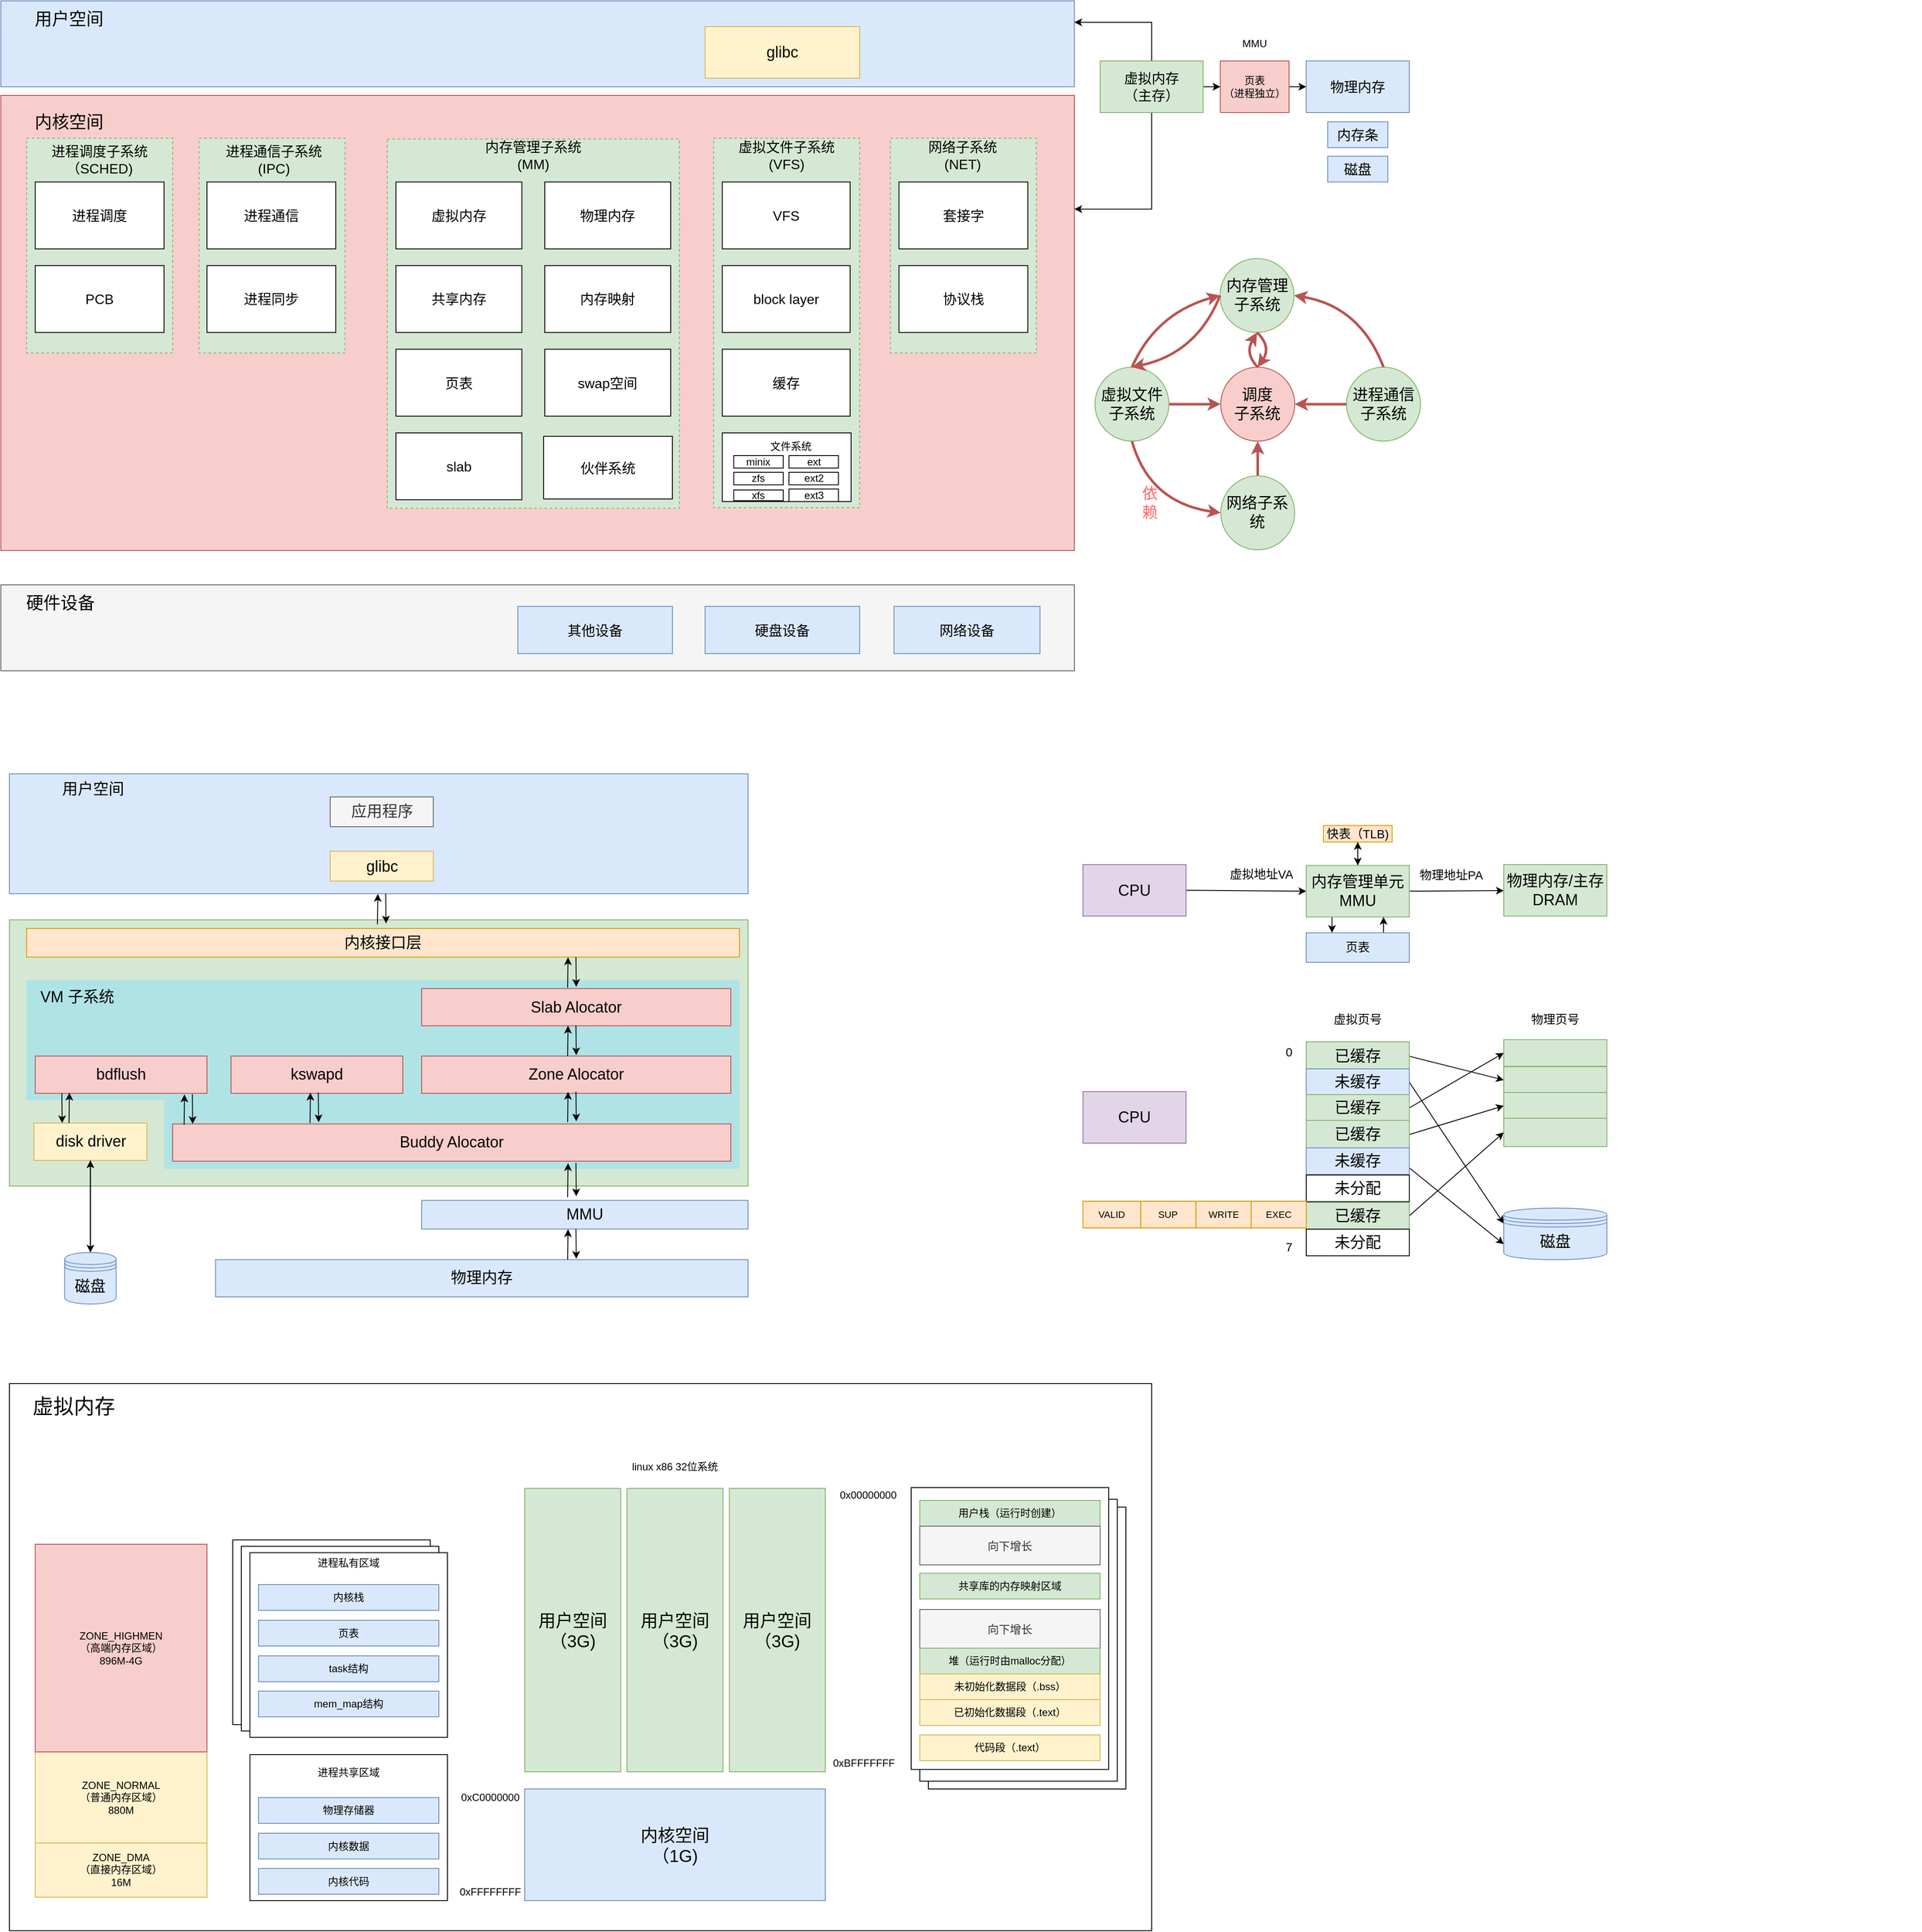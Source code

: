 <mxfile version="13.7.6" type="github">
  <diagram id="ENjshLIb4hmxt5g2uItI" name="Page-1">
    <mxGraphModel dx="1113" dy="760" grid="1" gridSize="10" guides="1" tooltips="1" connect="1" arrows="1" fold="1" page="1" pageScale="1" pageWidth="827" pageHeight="1169" math="0" shadow="0">
      <root>
        <mxCell id="0" />
        <mxCell id="1" parent="0" />
        <mxCell id="VhZChntwZuJe6j0MP377-237" value="" style="rounded=0;whiteSpace=wrap;html=1;shadow=0;strokeColor=#666666;fontSize=18;fillColor=#f5f5f5;fontColor=#333333;" vertex="1" parent="1">
          <mxGeometry x="30" y="710" width="1250" height="100" as="geometry" />
        </mxCell>
        <mxCell id="VhZChntwZuJe6j0MP377-67" value="" style="rounded=0;whiteSpace=wrap;html=1;shadow=0;fontSize=12;fillColor=#f8cecc;strokeColor=#b85450;" vertex="1" parent="1">
          <mxGeometry x="30" y="140" width="1250" height="530" as="geometry" />
        </mxCell>
        <mxCell id="VhZChntwZuJe6j0MP377-232" value="" style="rounded=0;whiteSpace=wrap;html=1;shadow=0;dashed=1;strokeColor=#82b366;fontSize=18;fillColor=#d5e8d4;" vertex="1" parent="1">
          <mxGeometry x="860" y="190" width="170" height="430" as="geometry" />
        </mxCell>
        <mxCell id="VhZChntwZuJe6j0MP377-227" value="" style="rounded=0;whiteSpace=wrap;html=1;shadow=0;dashed=1;strokeColor=#82b366;fontSize=18;fillColor=#d5e8d4;" vertex="1" parent="1">
          <mxGeometry x="60" y="190" width="170" height="250" as="geometry" />
        </mxCell>
        <mxCell id="VhZChntwZuJe6j0MP377-216" value="" style="rounded=0;whiteSpace=wrap;html=1;shadow=0;fontSize=18;fillColor=#d5e8d4;strokeColor=#82b366;" vertex="1" parent="1">
          <mxGeometry x="40" y="1100" width="860" height="310" as="geometry" />
        </mxCell>
        <mxCell id="VhZChntwZuJe6j0MP377-214" value="" style="rounded=0;whiteSpace=wrap;html=1;shadow=0;fontSize=18;dashed=1;fillColor=#b0e3e6;strokeColor=none;" vertex="1" parent="1">
          <mxGeometry x="60" y="1170" width="220" height="140" as="geometry" />
        </mxCell>
        <mxCell id="VhZChntwZuJe6j0MP377-213" value="" style="rounded=0;whiteSpace=wrap;html=1;shadow=0;fontSize=18;dashed=1;fillColor=#b0e3e6;perimeterSpacing=1;strokeColor=none;" vertex="1" parent="1">
          <mxGeometry x="220" y="1170" width="670" height="220" as="geometry" />
        </mxCell>
        <mxCell id="VhZChntwZuJe6j0MP377-147" value="" style="rounded=0;whiteSpace=wrap;html=1;shadow=0;fontSize=12;" vertex="1" parent="1">
          <mxGeometry x="40" y="1640" width="1330" height="637" as="geometry" />
        </mxCell>
        <mxCell id="VhZChntwZuJe6j0MP377-140" value="" style="group" vertex="1" connectable="0" parent="1">
          <mxGeometry x="1090" y="1761" width="250" height="351" as="geometry" />
        </mxCell>
        <mxCell id="VhZChntwZuJe6j0MP377-103" value="" style="rounded=0;whiteSpace=wrap;html=1;shadow=0;fontSize=12;" vertex="1" parent="VhZChntwZuJe6j0MP377-140">
          <mxGeometry x="20" y="22.792" width="230" height="328.208" as="geometry" />
        </mxCell>
        <mxCell id="VhZChntwZuJe6j0MP377-102" value="" style="rounded=0;whiteSpace=wrap;html=1;shadow=0;fontSize=12;" vertex="1" parent="VhZChntwZuJe6j0MP377-140">
          <mxGeometry x="10" y="13.675" width="230" height="328.208" as="geometry" />
        </mxCell>
        <mxCell id="VhZChntwZuJe6j0MP377-101" value="" style="rounded=0;whiteSpace=wrap;html=1;shadow=0;fontSize=12;" vertex="1" parent="VhZChntwZuJe6j0MP377-140">
          <mxGeometry width="230" height="328.208" as="geometry" />
        </mxCell>
        <mxCell id="VhZChntwZuJe6j0MP377-116" value="" style="group" vertex="1" connectable="0" parent="1">
          <mxGeometry x="350" y="1832" width="290" height="410" as="geometry" />
        </mxCell>
        <mxCell id="VhZChntwZuJe6j0MP377-126" value="" style="group" vertex="1" connectable="0" parent="VhZChntwZuJe6j0MP377-116">
          <mxGeometry x="-50" y="-10" width="250" height="229.87" as="geometry" />
        </mxCell>
        <mxCell id="VhZChntwZuJe6j0MP377-104" value="" style="rounded=0;whiteSpace=wrap;html=1;shadow=0;fontSize=12;" vertex="1" parent="VhZChntwZuJe6j0MP377-126">
          <mxGeometry width="230" height="215.033" as="geometry" />
        </mxCell>
        <mxCell id="VhZChntwZuJe6j0MP377-105" value="" style="rounded=0;whiteSpace=wrap;html=1;shadow=0;fontSize=12;" vertex="1" parent="VhZChntwZuJe6j0MP377-126">
          <mxGeometry x="10" y="7.417" width="230" height="215.033" as="geometry" />
        </mxCell>
        <mxCell id="VhZChntwZuJe6j0MP377-106" value="" style="rounded=0;whiteSpace=wrap;html=1;shadow=0;fontSize=12;" vertex="1" parent="VhZChntwZuJe6j0MP377-126">
          <mxGeometry x="20" y="14.837" width="230" height="215.033" as="geometry" />
        </mxCell>
        <mxCell id="VhZChntwZuJe6j0MP377-117" value="进程私有区域" style="text;html=1;strokeColor=none;fillColor=none;align=center;verticalAlign=middle;whiteSpace=wrap;rounded=0;shadow=0;fontSize=12;" vertex="1" parent="VhZChntwZuJe6j0MP377-126">
          <mxGeometry x="85" y="16.84" width="100" height="20" as="geometry" />
        </mxCell>
        <mxCell id="VhZChntwZuJe6j0MP377-112" value="内核栈" style="rounded=0;whiteSpace=wrap;html=1;shadow=0;fontSize=12;fillColor=#dae8fc;strokeColor=#6c8ebf;" vertex="1" parent="VhZChntwZuJe6j0MP377-116">
          <mxGeometry x="-20" y="42" width="210" height="30" as="geometry" />
        </mxCell>
        <mxCell id="VhZChntwZuJe6j0MP377-113" value="页表" style="rounded=0;whiteSpace=wrap;html=1;shadow=0;fontSize=12;fillColor=#dae8fc;strokeColor=#6c8ebf;" vertex="1" parent="VhZChntwZuJe6j0MP377-116">
          <mxGeometry x="-20" y="83.5" width="210" height="30" as="geometry" />
        </mxCell>
        <mxCell id="VhZChntwZuJe6j0MP377-114" value="task结构" style="rounded=0;whiteSpace=wrap;html=1;shadow=0;fontSize=12;fillColor=#dae8fc;strokeColor=#6c8ebf;" vertex="1" parent="VhZChntwZuJe6j0MP377-116">
          <mxGeometry x="-20" y="125" width="210" height="30" as="geometry" />
        </mxCell>
        <mxCell id="VhZChntwZuJe6j0MP377-115" value="mem_map结构" style="rounded=0;whiteSpace=wrap;html=1;shadow=0;fontSize=12;fillColor=#dae8fc;strokeColor=#6c8ebf;" vertex="1" parent="VhZChntwZuJe6j0MP377-116">
          <mxGeometry x="-20" y="166" width="210" height="30" as="geometry" />
        </mxCell>
        <mxCell id="VhZChntwZuJe6j0MP377-118" value="" style="rounded=0;whiteSpace=wrap;html=1;shadow=0;fontSize=12;" vertex="1" parent="VhZChntwZuJe6j0MP377-116">
          <mxGeometry x="-30" y="240" width="230" height="170" as="geometry" />
        </mxCell>
        <mxCell id="VhZChntwZuJe6j0MP377-119" value="进程共享区域" style="text;html=1;strokeColor=none;fillColor=none;align=center;verticalAlign=middle;whiteSpace=wrap;rounded=0;shadow=0;fontSize=12;" vertex="1" parent="VhZChntwZuJe6j0MP377-116">
          <mxGeometry x="35" y="250" width="100" height="22.08" as="geometry" />
        </mxCell>
        <mxCell id="VhZChntwZuJe6j0MP377-127" value="物理存储器" style="rounded=0;whiteSpace=wrap;html=1;shadow=0;fontSize=12;fillColor=#dae8fc;strokeColor=#6c8ebf;" vertex="1" parent="VhZChntwZuJe6j0MP377-116">
          <mxGeometry x="-20" y="290" width="210" height="30" as="geometry" />
        </mxCell>
        <mxCell id="VhZChntwZuJe6j0MP377-128" value="内核数据" style="rounded=0;whiteSpace=wrap;html=1;shadow=0;fontSize=12;fillColor=#dae8fc;strokeColor=#6c8ebf;" vertex="1" parent="VhZChntwZuJe6j0MP377-116">
          <mxGeometry x="-20" y="331.5" width="210" height="30" as="geometry" />
        </mxCell>
        <mxCell id="VhZChntwZuJe6j0MP377-129" value="内核代码" style="rounded=0;whiteSpace=wrap;html=1;shadow=0;fontSize=12;fillColor=#dae8fc;strokeColor=#6c8ebf;" vertex="1" parent="VhZChntwZuJe6j0MP377-116">
          <mxGeometry x="-20" y="372.5" width="210" height="30" as="geometry" />
        </mxCell>
        <mxCell id="VhZChntwZuJe6j0MP377-138" value="" style="group" vertex="1" connectable="0" parent="VhZChntwZuJe6j0MP377-116">
          <mxGeometry x="210" y="280" width="80" height="130" as="geometry" />
        </mxCell>
        <mxCell id="VhZChntwZuJe6j0MP377-137" value="" style="group" vertex="1" connectable="0" parent="VhZChntwZuJe6j0MP377-138">
          <mxGeometry width="80" height="130" as="geometry" />
        </mxCell>
        <mxCell id="VhZChntwZuJe6j0MP377-130" value="0xC0000000" style="text;html=1;strokeColor=none;fillColor=none;align=center;verticalAlign=middle;whiteSpace=wrap;rounded=0;shadow=0;fontSize=12;" vertex="1" parent="VhZChntwZuJe6j0MP377-137">
          <mxGeometry width="80" height="20" as="geometry" />
        </mxCell>
        <mxCell id="VhZChntwZuJe6j0MP377-131" value="0xFFFFFFFF" style="text;html=1;strokeColor=none;fillColor=none;align=center;verticalAlign=middle;whiteSpace=wrap;rounded=0;shadow=0;fontSize=12;" vertex="1" parent="VhZChntwZuJe6j0MP377-137">
          <mxGeometry y="110" width="80" height="20" as="geometry" />
        </mxCell>
        <mxCell id="VhZChntwZuJe6j0MP377-18" value="网络设备" style="rounded=0;whiteSpace=wrap;html=1;fontSize=16;fillColor=#dae8fc;strokeColor=#6c8ebf;" vertex="1" parent="1">
          <mxGeometry x="1070" y="735" width="170" height="55" as="geometry" />
        </mxCell>
        <mxCell id="VhZChntwZuJe6j0MP377-20" value="硬盘设备" style="rounded=0;whiteSpace=wrap;html=1;fontSize=16;fillColor=#dae8fc;strokeColor=#6c8ebf;" vertex="1" parent="1">
          <mxGeometry x="850" y="735" width="180" height="55" as="geometry" />
        </mxCell>
        <mxCell id="VhZChntwZuJe6j0MP377-22" value="进程调度子系统（SCHED)" style="text;html=1;strokeColor=none;fillColor=none;align=center;verticalAlign=middle;whiteSpace=wrap;rounded=0;fontSize=16;" vertex="1" parent="1">
          <mxGeometry x="55" y="205" width="180" height="20" as="geometry" />
        </mxCell>
        <mxCell id="VhZChntwZuJe6j0MP377-27" value="" style="shape=image;verticalLabelPosition=bottom;labelBackgroundColor=#ffffff;verticalAlign=top;aspect=fixed;imageAspect=0;image=http://1.bp.blogspot.com/-Crv4XwqWgtM/U5rSk94-EUI/AAAAAAAAAO4/dnbCAPQBNVY/s1600/block+hierarchy+(3).png;" vertex="1" parent="1">
          <mxGeometry x="1910" y="390.0" width="356" height="520" as="geometry" />
        </mxCell>
        <mxCell id="VhZChntwZuJe6j0MP377-38" value="物理内存" style="rounded=0;whiteSpace=wrap;html=1;fontSize=16;fillColor=#dae8fc;strokeColor=#6c8ebf;" vertex="1" parent="1">
          <mxGeometry x="1550" y="100" width="120" height="60" as="geometry" />
        </mxCell>
        <mxCell id="VhZChntwZuJe6j0MP377-39" value="内存条" style="rounded=0;whiteSpace=wrap;html=1;fontSize=16;fillColor=#dae8fc;strokeColor=#6c8ebf;" vertex="1" parent="1">
          <mxGeometry x="1575" y="170.88" width="70" height="30" as="geometry" />
        </mxCell>
        <mxCell id="VhZChntwZuJe6j0MP377-57" value="" style="group" vertex="1" connectable="0" parent="1">
          <mxGeometry x="580" y="410" width="690" height="212.99" as="geometry" />
        </mxCell>
        <mxCell id="VhZChntwZuJe6j0MP377-56" value="" style="group;fontSize=12;" vertex="1" connectable="0" parent="VhZChntwZuJe6j0MP377-57">
          <mxGeometry width="690" height="212.99" as="geometry" />
        </mxCell>
        <mxCell id="VhZChntwZuJe6j0MP377-58" value="" style="group" vertex="1" connectable="0" parent="VhZChntwZuJe6j0MP377-56">
          <mxGeometry x="-510" y="-169.12" width="1200" height="382.11" as="geometry" />
        </mxCell>
        <mxCell id="VhZChntwZuJe6j0MP377-218" value="" style="group" vertex="1" connectable="0" parent="VhZChntwZuJe6j0MP377-58">
          <mxGeometry x="420" width="330" height="380" as="geometry" />
        </mxCell>
        <mxCell id="VhZChntwZuJe6j0MP377-230" value="" style="rounded=0;whiteSpace=wrap;html=1;shadow=0;dashed=1;strokeColor=#82b366;fontSize=18;fillColor=#d5e8d4;" vertex="1" parent="VhZChntwZuJe6j0MP377-218">
          <mxGeometry x="-10" y="-50" width="340" height="430" as="geometry" />
        </mxCell>
        <mxCell id="VhZChntwZuJe6j0MP377-1" value="虚拟内存" style="rounded=0;whiteSpace=wrap;html=1;fontSize=16;" vertex="1" parent="VhZChntwZuJe6j0MP377-218">
          <mxGeometry width="146.667" height="77.895" as="geometry" />
        </mxCell>
        <mxCell id="VhZChntwZuJe6j0MP377-3" value="物理内存" style="rounded=0;whiteSpace=wrap;html=1;fontSize=16;" vertex="1" parent="VhZChntwZuJe6j0MP377-218">
          <mxGeometry x="173.333" width="146.667" height="77.895" as="geometry" />
        </mxCell>
        <mxCell id="VhZChntwZuJe6j0MP377-4" value="共享内存" style="rounded=0;whiteSpace=wrap;html=1;fontSize=16;" vertex="1" parent="VhZChntwZuJe6j0MP377-218">
          <mxGeometry y="97.368" width="146.667" height="77.895" as="geometry" />
        </mxCell>
        <mxCell id="VhZChntwZuJe6j0MP377-5" value="内存映射" style="rounded=0;whiteSpace=wrap;html=1;fontSize=16;" vertex="1" parent="VhZChntwZuJe6j0MP377-218">
          <mxGeometry x="173.333" y="97.368" width="146.667" height="77.895" as="geometry" />
        </mxCell>
        <mxCell id="VhZChntwZuJe6j0MP377-6" value="页表" style="rounded=0;whiteSpace=wrap;html=1;fontSize=16;" vertex="1" parent="VhZChntwZuJe6j0MP377-218">
          <mxGeometry y="194.737" width="146.667" height="77.895" as="geometry" />
        </mxCell>
        <mxCell id="VhZChntwZuJe6j0MP377-8" value="slab" style="rounded=0;whiteSpace=wrap;html=1;fontSize=16;" vertex="1" parent="VhZChntwZuJe6j0MP377-218">
          <mxGeometry y="292.105" width="146.667" height="77.895" as="geometry" />
        </mxCell>
        <mxCell id="VhZChntwZuJe6j0MP377-7" value="swap空间" style="rounded=0;whiteSpace=wrap;html=1;fontSize=16;" vertex="1" parent="VhZChntwZuJe6j0MP377-218">
          <mxGeometry x="173.333" y="194.737" width="146.667" height="77.895" as="geometry" />
        </mxCell>
        <mxCell id="VhZChntwZuJe6j0MP377-23" value="内存管理子系统&lt;br&gt;(MM)" style="text;html=1;strokeColor=none;fillColor=none;align=center;verticalAlign=middle;whiteSpace=wrap;rounded=0;fontSize=16;" vertex="1" parent="VhZChntwZuJe6j0MP377-218">
          <mxGeometry x="90" y="-40.88" width="140" height="20" as="geometry" />
        </mxCell>
        <mxCell id="VhZChntwZuJe6j0MP377-224" value="" style="group" vertex="1" connectable="0" parent="VhZChntwZuJe6j0MP377-58">
          <mxGeometry width="150" height="175.26" as="geometry" />
        </mxCell>
        <mxCell id="VhZChntwZuJe6j0MP377-13" value="进程调度" style="rounded=0;whiteSpace=wrap;html=1;fontSize=16;" vertex="1" parent="VhZChntwZuJe6j0MP377-224">
          <mxGeometry width="150" height="77.893" as="geometry" />
        </mxCell>
        <mxCell id="VhZChntwZuJe6j0MP377-14" value="PCB" style="rounded=0;whiteSpace=wrap;html=1;fontSize=16;" vertex="1" parent="VhZChntwZuJe6j0MP377-224">
          <mxGeometry y="97.367" width="150" height="77.893" as="geometry" />
        </mxCell>
        <mxCell id="VhZChntwZuJe6j0MP377-225" value="" style="group" vertex="1" connectable="0" parent="VhZChntwZuJe6j0MP377-58">
          <mxGeometry x="800" width="150.003" height="382.11" as="geometry" />
        </mxCell>
        <mxCell id="VhZChntwZuJe6j0MP377-9" value="VFS" style="rounded=0;whiteSpace=wrap;html=1;fontSize=16;" vertex="1" parent="VhZChntwZuJe6j0MP377-225">
          <mxGeometry width="148.917" height="77.895" as="geometry" />
        </mxCell>
        <mxCell id="VhZChntwZuJe6j0MP377-10" value="block layer" style="rounded=0;whiteSpace=wrap;html=1;fontSize=16;" vertex="1" parent="VhZChntwZuJe6j0MP377-225">
          <mxGeometry y="97.368" width="148.917" height="77.895" as="geometry" />
        </mxCell>
        <mxCell id="VhZChntwZuJe6j0MP377-11" value="缓存" style="rounded=0;whiteSpace=wrap;html=1;fontSize=16;" vertex="1" parent="VhZChntwZuJe6j0MP377-225">
          <mxGeometry y="194.737" width="148.917" height="77.895" as="geometry" />
        </mxCell>
        <mxCell id="VhZChntwZuJe6j0MP377-63" value="" style="group" vertex="1" connectable="0" parent="VhZChntwZuJe6j0MP377-225">
          <mxGeometry x="0.003" y="292.11" width="150" height="90" as="geometry" />
        </mxCell>
        <mxCell id="VhZChntwZuJe6j0MP377-62" value="" style="group" vertex="1" connectable="0" parent="VhZChntwZuJe6j0MP377-63">
          <mxGeometry width="150" height="90" as="geometry" />
        </mxCell>
        <mxCell id="VhZChntwZuJe6j0MP377-59" value="" style="group" vertex="1" connectable="0" parent="VhZChntwZuJe6j0MP377-62">
          <mxGeometry width="150" height="90" as="geometry" />
        </mxCell>
        <mxCell id="VhZChntwZuJe6j0MP377-54" value="" style="rounded=0;whiteSpace=wrap;html=1;shadow=0;fontSize=12;" vertex="1" parent="VhZChntwZuJe6j0MP377-59">
          <mxGeometry width="150" height="80" as="geometry" />
        </mxCell>
        <mxCell id="VhZChntwZuJe6j0MP377-34" value="文件系统" style="text;html=1;strokeColor=none;fillColor=none;align=center;verticalAlign=middle;whiteSpace=wrap;rounded=0;fontSize=12;" vertex="1" parent="VhZChntwZuJe6j0MP377-59">
          <mxGeometry x="33.481" y="10.588" width="93.748" height="10.588" as="geometry" />
        </mxCell>
        <mxCell id="VhZChntwZuJe6j0MP377-233" value="" style="group" vertex="1" connectable="0" parent="VhZChntwZuJe6j0MP377-59">
          <mxGeometry x="13.39" y="26.47" width="121.87" height="53.53" as="geometry" />
        </mxCell>
        <mxCell id="VhZChntwZuJe6j0MP377-28" value="minix" style="rounded=0;whiteSpace=wrap;html=1;fontSize=12;" vertex="1" parent="VhZChntwZuJe6j0MP377-233">
          <mxGeometry x="0.003" width="57.586" height="14.599" as="geometry" />
        </mxCell>
        <mxCell id="VhZChntwZuJe6j0MP377-29" value="ext" style="rounded=0;whiteSpace=wrap;html=1;fontSize=12;" vertex="1" parent="VhZChntwZuJe6j0MP377-233">
          <mxGeometry x="64.284" width="57.586" height="14.599" as="geometry" />
        </mxCell>
        <mxCell id="VhZChntwZuJe6j0MP377-30" value="ext2" style="rounded=0;whiteSpace=wrap;html=1;fontSize=12;" vertex="1" parent="VhZChntwZuJe6j0MP377-233">
          <mxGeometry x="64.284" y="19.465" width="57.586" height="14.599" as="geometry" />
        </mxCell>
        <mxCell id="VhZChntwZuJe6j0MP377-31" value="ext3" style="rounded=0;whiteSpace=wrap;html=1;fontSize=12;" vertex="1" parent="VhZChntwZuJe6j0MP377-233">
          <mxGeometry x="64.284" y="38.931" width="57.586" height="14.599" as="geometry" />
        </mxCell>
        <mxCell id="VhZChntwZuJe6j0MP377-33" value="zfs" style="rounded=0;whiteSpace=wrap;html=1;fontSize=12;" vertex="1" parent="VhZChntwZuJe6j0MP377-233">
          <mxGeometry x="0.003" y="19.465" width="57.586" height="14.599" as="geometry" />
        </mxCell>
        <mxCell id="VhZChntwZuJe6j0MP377-35" value="xfs" style="rounded=0;whiteSpace=wrap;html=1;fontSize=12;" vertex="1" parent="VhZChntwZuJe6j0MP377-233">
          <mxGeometry y="40.012" width="57.588" height="12.437" as="geometry" />
        </mxCell>
        <mxCell id="VhZChntwZuJe6j0MP377-226" value="" style="group" vertex="1" connectable="0" parent="VhZChntwZuJe6j0MP377-58">
          <mxGeometry x="1010" width="155.77" height="199.12" as="geometry" />
        </mxCell>
        <mxCell id="VhZChntwZuJe6j0MP377-234" value="" style="rounded=0;whiteSpace=wrap;html=1;shadow=0;dashed=1;strokeColor=#82b366;fontSize=18;fillColor=#d5e8d4;" vertex="1" parent="VhZChntwZuJe6j0MP377-226">
          <mxGeometry x="-14.23" y="-50.88" width="170" height="250" as="geometry" />
        </mxCell>
        <mxCell id="VhZChntwZuJe6j0MP377-235" value="" style="group" vertex="1" connectable="0" parent="VhZChntwZuJe6j0MP377-226">
          <mxGeometry x="-4.23" width="150" height="175.26" as="geometry" />
        </mxCell>
        <mxCell id="VhZChntwZuJe6j0MP377-16" value="套接字" style="rounded=0;whiteSpace=wrap;html=1;fontSize=16;" vertex="1" parent="VhZChntwZuJe6j0MP377-235">
          <mxGeometry width="150" height="77.893" as="geometry" />
        </mxCell>
        <mxCell id="VhZChntwZuJe6j0MP377-17" value="协议栈" style="rounded=0;whiteSpace=wrap;html=1;fontSize=16;" vertex="1" parent="VhZChntwZuJe6j0MP377-235">
          <mxGeometry y="97.367" width="150" height="77.893" as="geometry" />
        </mxCell>
        <mxCell id="VhZChntwZuJe6j0MP377-68" value="" style="rounded=0;whiteSpace=wrap;html=1;shadow=0;fontSize=12;fillColor=#dae8fc;strokeColor=#6c8ebf;" vertex="1" parent="1">
          <mxGeometry x="30" y="30" width="1250" height="100" as="geometry" />
        </mxCell>
        <mxCell id="VhZChntwZuJe6j0MP377-69" value="用户空间" style="text;html=1;strokeColor=none;fillColor=none;align=center;verticalAlign=middle;whiteSpace=wrap;rounded=0;shadow=0;fontSize=20;" vertex="1" parent="1">
          <mxGeometry x="60" y="40" width="99" height="20" as="geometry" />
        </mxCell>
        <mxCell id="VhZChntwZuJe6j0MP377-70" value="内核空间" style="text;html=1;strokeColor=none;fillColor=none;align=center;verticalAlign=middle;whiteSpace=wrap;rounded=0;shadow=0;fontSize=20;" vertex="1" parent="1">
          <mxGeometry x="60" y="160" width="99" height="20" as="geometry" />
        </mxCell>
        <mxCell id="VhZChntwZuJe6j0MP377-73" style="edgeStyle=orthogonalEdgeStyle;rounded=0;orthogonalLoop=1;jettySize=auto;html=1;exitX=0.5;exitY=0;exitDx=0;exitDy=0;entryX=1;entryY=0.25;entryDx=0;entryDy=0;fontSize=20;" edge="1" parent="1" source="VhZChntwZuJe6j0MP377-72" target="VhZChntwZuJe6j0MP377-68">
          <mxGeometry relative="1" as="geometry" />
        </mxCell>
        <mxCell id="VhZChntwZuJe6j0MP377-74" style="edgeStyle=orthogonalEdgeStyle;rounded=0;orthogonalLoop=1;jettySize=auto;html=1;exitX=0.5;exitY=1;exitDx=0;exitDy=0;fontSize=20;entryX=1;entryY=0.25;entryDx=0;entryDy=0;" edge="1" parent="1" source="VhZChntwZuJe6j0MP377-72" target="VhZChntwZuJe6j0MP377-67">
          <mxGeometry relative="1" as="geometry" />
        </mxCell>
        <mxCell id="VhZChntwZuJe6j0MP377-79" style="edgeStyle=orthogonalEdgeStyle;rounded=0;orthogonalLoop=1;jettySize=auto;html=1;exitX=1;exitY=0.5;exitDx=0;exitDy=0;fontSize=12;" edge="1" parent="1" source="VhZChntwZuJe6j0MP377-72" target="VhZChntwZuJe6j0MP377-77">
          <mxGeometry relative="1" as="geometry" />
        </mxCell>
        <mxCell id="VhZChntwZuJe6j0MP377-72" value="虚拟内存&lt;br&gt;（主存）" style="rounded=0;whiteSpace=wrap;html=1;fontSize=16;fillColor=#d5e8d4;strokeColor=#82b366;" vertex="1" parent="1">
          <mxGeometry x="1310" y="100" width="120" height="60" as="geometry" />
        </mxCell>
        <mxCell id="VhZChntwZuJe6j0MP377-78" style="edgeStyle=orthogonalEdgeStyle;rounded=0;orthogonalLoop=1;jettySize=auto;html=1;exitX=1;exitY=0.5;exitDx=0;exitDy=0;entryX=0;entryY=0.5;entryDx=0;entryDy=0;fontSize=12;" edge="1" parent="1" source="VhZChntwZuJe6j0MP377-77" target="VhZChntwZuJe6j0MP377-38">
          <mxGeometry relative="1" as="geometry" />
        </mxCell>
        <mxCell id="VhZChntwZuJe6j0MP377-77" value="页表&lt;br&gt;（进程独立）" style="rounded=0;whiteSpace=wrap;html=1;shadow=0;fontSize=12;fillColor=#f8cecc;strokeColor=#b85450;" vertex="1" parent="1">
          <mxGeometry x="1450" y="100" width="80" height="60" as="geometry" />
        </mxCell>
        <mxCell id="VhZChntwZuJe6j0MP377-80" value="磁盘" style="rounded=0;whiteSpace=wrap;html=1;fontSize=16;fillColor=#dae8fc;strokeColor=#6c8ebf;" vertex="1" parent="1">
          <mxGeometry x="1575" y="210.88" width="70" height="30" as="geometry" />
        </mxCell>
        <mxCell id="VhZChntwZuJe6j0MP377-81" value="glibc" style="rounded=0;whiteSpace=wrap;html=1;shadow=0;fontSize=18;fillColor=#fff2cc;strokeColor=#d6b656;" vertex="1" parent="1">
          <mxGeometry x="850" y="60" width="180" height="60" as="geometry" />
        </mxCell>
        <mxCell id="VhZChntwZuJe6j0MP377-82" value="伙伴系统" style="rounded=0;whiteSpace=wrap;html=1;fontSize=16;" vertex="1" parent="1">
          <mxGeometry x="662" y="537" width="150" height="73" as="geometry" />
        </mxCell>
        <mxCell id="VhZChntwZuJe6j0MP377-83" value="MMU" style="text;html=1;strokeColor=none;fillColor=none;align=center;verticalAlign=middle;whiteSpace=wrap;rounded=0;shadow=0;fontSize=12;" vertex="1" parent="1">
          <mxGeometry x="1470" y="70" width="40" height="20" as="geometry" />
        </mxCell>
        <mxCell id="VhZChntwZuJe6j0MP377-100" value="" style="group" vertex="1" connectable="0" parent="1">
          <mxGeometry x="1100" y="1776" width="210" height="330" as="geometry" />
        </mxCell>
        <mxCell id="VhZChntwZuJe6j0MP377-92" value="用户栈（运行时创建）" style="rounded=0;whiteSpace=wrap;html=1;shadow=0;fontSize=12;fillColor=#d5e8d4;strokeColor=#82b366;" vertex="1" parent="VhZChntwZuJe6j0MP377-100">
          <mxGeometry width="210" height="30" as="geometry" />
        </mxCell>
        <mxCell id="VhZChntwZuJe6j0MP377-93" value="向下增长" style="rounded=0;whiteSpace=wrap;html=1;shadow=0;fontSize=13;fillColor=#f5f5f5;strokeColor=#666666;fontColor=#333333;" vertex="1" parent="VhZChntwZuJe6j0MP377-100">
          <mxGeometry y="30" width="210" height="45" as="geometry" />
        </mxCell>
        <mxCell id="VhZChntwZuJe6j0MP377-94" value="共享库的内存映射区域" style="rounded=0;whiteSpace=wrap;html=1;shadow=0;fontSize=12;fillColor=#d5e8d4;strokeColor=#82b366;" vertex="1" parent="VhZChntwZuJe6j0MP377-100">
          <mxGeometry y="84.75" width="210" height="30" as="geometry" />
        </mxCell>
        <mxCell id="VhZChntwZuJe6j0MP377-95" value="向下增长" style="rounded=0;whiteSpace=wrap;html=1;shadow=0;fontSize=13;fillColor=#f5f5f5;strokeColor=#666666;fontColor=#333333;" vertex="1" parent="VhZChntwZuJe6j0MP377-100">
          <mxGeometry y="127" width="210" height="45" as="geometry" />
        </mxCell>
        <mxCell id="VhZChntwZuJe6j0MP377-96" value="堆（运行时由malloc分配）" style="rounded=0;whiteSpace=wrap;html=1;shadow=0;fontSize=12;fillColor=#d5e8d4;strokeColor=#82b366;" vertex="1" parent="VhZChntwZuJe6j0MP377-100">
          <mxGeometry y="172" width="210" height="30" as="geometry" />
        </mxCell>
        <mxCell id="VhZChntwZuJe6j0MP377-97" value="未初始化数据段（.bss）" style="rounded=0;whiteSpace=wrap;html=1;shadow=0;fontSize=12;fillColor=#fff2cc;strokeColor=#d6b656;" vertex="1" parent="VhZChntwZuJe6j0MP377-100">
          <mxGeometry y="202" width="210" height="30" as="geometry" />
        </mxCell>
        <mxCell id="VhZChntwZuJe6j0MP377-98" value="已初始化数据段（.text）" style="rounded=0;whiteSpace=wrap;html=1;shadow=0;fontSize=12;fillColor=#fff2cc;strokeColor=#d6b656;" vertex="1" parent="VhZChntwZuJe6j0MP377-100">
          <mxGeometry y="232" width="210" height="30" as="geometry" />
        </mxCell>
        <mxCell id="VhZChntwZuJe6j0MP377-99" value="代码段（.text）" style="rounded=0;whiteSpace=wrap;html=1;shadow=0;fontSize=12;fillColor=#fff2cc;strokeColor=#d6b656;" vertex="1" parent="VhZChntwZuJe6j0MP377-100">
          <mxGeometry y="273" width="210" height="30" as="geometry" />
        </mxCell>
        <mxCell id="VhZChntwZuJe6j0MP377-132" value="0xBFFFFFFF" style="text;html=1;strokeColor=none;fillColor=none;align=center;verticalAlign=middle;whiteSpace=wrap;rounded=0;shadow=0;fontSize=12;" vertex="1" parent="1">
          <mxGeometry x="995" y="2072" width="80" height="20" as="geometry" />
        </mxCell>
        <mxCell id="VhZChntwZuJe6j0MP377-133" value="0x00000000" style="text;html=1;strokeColor=none;fillColor=none;align=center;verticalAlign=middle;whiteSpace=wrap;rounded=0;shadow=0;fontSize=12;" vertex="1" parent="1">
          <mxGeometry x="1000" y="1760" width="80" height="20" as="geometry" />
        </mxCell>
        <mxCell id="VhZChntwZuJe6j0MP377-135" value="" style="group" vertex="1" connectable="0" parent="1">
          <mxGeometry x="640" y="1727" width="350" height="515" as="geometry" />
        </mxCell>
        <mxCell id="VhZChntwZuJe6j0MP377-87" value="用户空间&lt;br style=&quot;font-size: 20px;&quot;&gt;（3G)" style="rounded=0;whiteSpace=wrap;html=1;shadow=0;fontSize=20;fillColor=#d5e8d4;strokeColor=#82b366;" vertex="1" parent="VhZChntwZuJe6j0MP377-135">
          <mxGeometry y="35" width="111.806" height="330" as="geometry" />
        </mxCell>
        <mxCell id="VhZChntwZuJe6j0MP377-88" value="内核空间&lt;br style=&quot;font-size: 20px&quot;&gt;（1G)" style="rounded=0;whiteSpace=wrap;html=1;shadow=0;fontSize=20;fillColor=#dae8fc;strokeColor=#6c8ebf;" vertex="1" parent="VhZChntwZuJe6j0MP377-135">
          <mxGeometry y="385" width="350" height="130" as="geometry" />
        </mxCell>
        <mxCell id="VhZChntwZuJe6j0MP377-90" value="用户空间&lt;br style=&quot;font-size: 20px;&quot;&gt;（3G)" style="rounded=0;whiteSpace=wrap;html=1;shadow=0;fontSize=20;fillColor=#d5e8d4;strokeColor=#82b366;" vertex="1" parent="VhZChntwZuJe6j0MP377-135">
          <mxGeometry x="119.097" y="35" width="111.806" height="330" as="geometry" />
        </mxCell>
        <mxCell id="VhZChntwZuJe6j0MP377-91" value="用户空间&lt;br style=&quot;font-size: 20px;&quot;&gt;（3G)" style="rounded=0;whiteSpace=wrap;html=1;shadow=0;fontSize=20;fillColor=#d5e8d4;strokeColor=#82b366;" vertex="1" parent="VhZChntwZuJe6j0MP377-135">
          <mxGeometry x="238.194" y="35" width="111.806" height="330" as="geometry" />
        </mxCell>
        <mxCell id="VhZChntwZuJe6j0MP377-134" value="linux x86 32位系统" style="text;html=1;strokeColor=none;fillColor=none;align=center;verticalAlign=middle;whiteSpace=wrap;rounded=0;shadow=0;fontSize=12;" vertex="1" parent="VhZChntwZuJe6j0MP377-135">
          <mxGeometry x="122.91" width="104.17" height="20" as="geometry" />
        </mxCell>
        <mxCell id="VhZChntwZuJe6j0MP377-146" value="" style="group" vertex="1" connectable="0" parent="1">
          <mxGeometry x="70" y="1827" width="200" height="411" as="geometry" />
        </mxCell>
        <mxCell id="VhZChntwZuJe6j0MP377-144" value="" style="group;fillColor=#f8cecc;strokeColor=#b85450;" vertex="1" connectable="0" parent="VhZChntwZuJe6j0MP377-146">
          <mxGeometry width="200" height="411" as="geometry" />
        </mxCell>
        <mxCell id="VhZChntwZuJe6j0MP377-141" value="ZONE_DMA&lt;br&gt;（直接内存区域）&lt;br&gt;16M" style="rounded=0;whiteSpace=wrap;html=1;shadow=0;fontSize=12;fillColor=#fff2cc;strokeColor=#d6b656;" vertex="1" parent="VhZChntwZuJe6j0MP377-144">
          <mxGeometry y="347.931" width="200" height="63.069" as="geometry" />
        </mxCell>
        <mxCell id="VhZChntwZuJe6j0MP377-142" value="ZONE_NORMAL&lt;br&gt;（普通内存区域）&lt;br&gt;880M" style="rounded=0;whiteSpace=wrap;html=1;shadow=0;fontSize=12;fillColor=#fff2cc;strokeColor=#d6b656;" vertex="1" parent="VhZChntwZuJe6j0MP377-144">
          <mxGeometry y="241.765" width="200" height="106.166" as="geometry" />
        </mxCell>
        <mxCell id="VhZChntwZuJe6j0MP377-143" value="ZONE_HIGHMEN&lt;br&gt;（高端内存区域）&lt;br&gt;896M-4G" style="rounded=0;whiteSpace=wrap;html=1;shadow=0;fontSize=12;fillColor=#f8cecc;strokeColor=#b85450;" vertex="1" parent="VhZChntwZuJe6j0MP377-144">
          <mxGeometry width="200" height="241.765" as="geometry" />
        </mxCell>
        <mxCell id="VhZChntwZuJe6j0MP377-148" value="虚拟内存" style="text;html=1;strokeColor=none;fillColor=none;align=center;verticalAlign=middle;whiteSpace=wrap;rounded=0;shadow=0;fontSize=24;" vertex="1" parent="1">
          <mxGeometry x="50" y="1657" width="130" height="20" as="geometry" />
        </mxCell>
        <mxCell id="VhZChntwZuJe6j0MP377-150" value="" style="rounded=0;whiteSpace=wrap;html=1;shadow=0;fontSize=18;fillColor=#dae8fc;strokeColor=#6c8ebf;" vertex="1" parent="1">
          <mxGeometry x="40" y="930" width="860" height="139.58" as="geometry" />
        </mxCell>
        <mxCell id="VhZChntwZuJe6j0MP377-151" value="用户空间" style="text;html=1;strokeColor=none;fillColor=none;align=center;verticalAlign=middle;whiteSpace=wrap;rounded=0;shadow=0;fontSize=18;" vertex="1" parent="1">
          <mxGeometry x="68.5" y="939.537" width="137" height="17.339" as="geometry" />
        </mxCell>
        <mxCell id="VhZChntwZuJe6j0MP377-153" value="glibc" style="rounded=0;whiteSpace=wrap;html=1;shadow=0;fontSize=18;fillColor=#fff2cc;strokeColor=#d6b656;" vertex="1" parent="1">
          <mxGeometry x="413.5" y="1020.164" width="120" height="34.678" as="geometry" />
        </mxCell>
        <mxCell id="VhZChntwZuJe6j0MP377-154" value="应用程序" style="rounded=0;whiteSpace=wrap;html=1;shadow=0;fontSize=18;fillColor=#f5f5f5;strokeColor=#666666;fontColor=#333333;" vertex="1" parent="1">
          <mxGeometry x="413.5" y="956.876" width="120" height="34.678" as="geometry" />
        </mxCell>
        <mxCell id="VhZChntwZuJe6j0MP377-155" value="内核接口层" style="rounded=0;whiteSpace=wrap;html=1;shadow=0;fontSize=18;fillColor=#ffe6cc;strokeColor=#d79b00;" vertex="1" parent="1">
          <mxGeometry x="60" y="1110" width="830" height="33.35" as="geometry" />
        </mxCell>
        <mxCell id="VhZChntwZuJe6j0MP377-156" value="Slab Alocator" style="rounded=0;whiteSpace=wrap;html=1;shadow=0;fontSize=18;fillColor=#f8cecc;strokeColor=#b85450;" vertex="1" parent="1">
          <mxGeometry x="520" y="1180" width="360" height="43.35" as="geometry" />
        </mxCell>
        <mxCell id="VhZChntwZuJe6j0MP377-157" value="Zone Alocator" style="rounded=0;whiteSpace=wrap;html=1;shadow=0;fontSize=18;fillColor=#f8cecc;strokeColor=#b85450;" vertex="1" parent="1">
          <mxGeometry x="520" y="1258.63" width="360" height="43.35" as="geometry" />
        </mxCell>
        <mxCell id="VhZChntwZuJe6j0MP377-158" value="Buddy Alocator" style="rounded=0;whiteSpace=wrap;html=1;shadow=0;fontSize=18;fillColor=#f8cecc;strokeColor=#b85450;" vertex="1" parent="1">
          <mxGeometry x="230" y="1337.65" width="650" height="43.35" as="geometry" />
        </mxCell>
        <mxCell id="VhZChntwZuJe6j0MP377-160" value="bdflush" style="rounded=0;whiteSpace=wrap;html=1;shadow=0;fontSize=18;fillColor=#f8cecc;strokeColor=#b85450;" vertex="1" parent="1">
          <mxGeometry x="70" y="1258.63" width="200" height="43.35" as="geometry" />
        </mxCell>
        <mxCell id="VhZChntwZuJe6j0MP377-161" value="kswapd" style="rounded=0;whiteSpace=wrap;html=1;shadow=0;fontSize=18;fillColor=#f8cecc;strokeColor=#b85450;" vertex="1" parent="1">
          <mxGeometry x="298" y="1258.63" width="200" height="43.35" as="geometry" />
        </mxCell>
        <mxCell id="VhZChntwZuJe6j0MP377-167" style="edgeStyle=orthogonalEdgeStyle;rounded=0;orthogonalLoop=1;jettySize=auto;html=1;exitX=0.5;exitY=1;exitDx=0;exitDy=0;entryX=0.5;entryY=0;entryDx=0;entryDy=0;fontSize=18;" edge="1" parent="1" source="VhZChntwZuJe6j0MP377-162" target="VhZChntwZuJe6j0MP377-166">
          <mxGeometry relative="1" as="geometry" />
        </mxCell>
        <mxCell id="VhZChntwZuJe6j0MP377-162" value="disk driver" style="rounded=0;whiteSpace=wrap;html=1;shadow=0;fontSize=18;fillColor=#fff2cc;strokeColor=#d6b656;" vertex="1" parent="1">
          <mxGeometry x="68.5" y="1336.65" width="131.5" height="43.35" as="geometry" />
        </mxCell>
        <mxCell id="VhZChntwZuJe6j0MP377-164" value="MMU" style="rounded=0;whiteSpace=wrap;html=1;shadow=0;fontSize=18;fillColor=#dae8fc;strokeColor=#6c8ebf;" vertex="1" parent="1">
          <mxGeometry x="520" y="1426.65" width="380" height="33.35" as="geometry" />
        </mxCell>
        <mxCell id="VhZChntwZuJe6j0MP377-165" value="物理内存" style="rounded=0;whiteSpace=wrap;html=1;shadow=0;fontSize=18;fillColor=#dae8fc;strokeColor=#6c8ebf;" vertex="1" parent="1">
          <mxGeometry x="280" y="1495.65" width="620" height="43.35" as="geometry" />
        </mxCell>
        <mxCell id="VhZChntwZuJe6j0MP377-168" style="edgeStyle=orthogonalEdgeStyle;rounded=0;orthogonalLoop=1;jettySize=auto;html=1;exitX=0.5;exitY=0;exitDx=0;exitDy=0;entryX=0.5;entryY=1;entryDx=0;entryDy=0;fontSize=18;" edge="1" parent="1" source="VhZChntwZuJe6j0MP377-166" target="VhZChntwZuJe6j0MP377-162">
          <mxGeometry relative="1" as="geometry" />
        </mxCell>
        <mxCell id="VhZChntwZuJe6j0MP377-166" value="磁盘" style="shape=datastore;whiteSpace=wrap;html=1;shadow=0;fontSize=18;fillColor=#dae8fc;strokeColor=#6c8ebf;" vertex="1" parent="1">
          <mxGeometry x="104.25" y="1487.32" width="60" height="60" as="geometry" />
        </mxCell>
        <mxCell id="VhZChntwZuJe6j0MP377-183" value="" style="group" vertex="1" connectable="0" parent="1">
          <mxGeometry x="101" y="1301.286" width="8.8" height="35.364" as="geometry" />
        </mxCell>
        <mxCell id="VhZChntwZuJe6j0MP377-176" value="" style="group" vertex="1" connectable="0" parent="VhZChntwZuJe6j0MP377-183">
          <mxGeometry width="8.8" height="35.364" as="geometry" />
        </mxCell>
        <mxCell id="VhZChntwZuJe6j0MP377-169" style="edgeStyle=orthogonalEdgeStyle;rounded=0;orthogonalLoop=1;jettySize=auto;html=1;entryX=0.25;entryY=0;entryDx=0;entryDy=0;fontSize=18;" edge="1" parent="VhZChntwZuJe6j0MP377-176" target="VhZChntwZuJe6j0MP377-162">
          <mxGeometry relative="1" as="geometry">
            <mxPoint y="0.714" as="sourcePoint" />
          </mxGeometry>
        </mxCell>
        <mxCell id="VhZChntwZuJe6j0MP377-173" style="edgeStyle=orthogonalEdgeStyle;rounded=0;orthogonalLoop=1;jettySize=auto;html=1;exitX=0.25;exitY=0;exitDx=0;exitDy=0;entryX=0.159;entryY=0.984;entryDx=0;entryDy=0;entryPerimeter=0;fontSize=18;" edge="1" parent="VhZChntwZuJe6j0MP377-176">
          <mxGeometry relative="1" as="geometry">
            <mxPoint x="8.375" y="35.364" as="sourcePoint" />
            <mxPoint x="8.8" as="targetPoint" />
          </mxGeometry>
        </mxCell>
        <mxCell id="VhZChntwZuJe6j0MP377-188" value="" style="group" vertex="1" connectable="0" parent="1">
          <mxGeometry x="243.375" y="1303" width="10" height="35.65" as="geometry" />
        </mxCell>
        <mxCell id="VhZChntwZuJe6j0MP377-171" style="edgeStyle=orthogonalEdgeStyle;rounded=0;orthogonalLoop=1;jettySize=auto;html=1;exitX=0.25;exitY=0;exitDx=0;exitDy=0;entryX=0.159;entryY=0.984;entryDx=0;entryDy=0;entryPerimeter=0;fontSize=18;" edge="1" parent="VhZChntwZuJe6j0MP377-188">
          <mxGeometry relative="1" as="geometry">
            <mxPoint y="35.65" as="sourcePoint" />
            <mxPoint x="0.425" y="0.286" as="targetPoint" />
          </mxGeometry>
        </mxCell>
        <mxCell id="VhZChntwZuJe6j0MP377-175" style="edgeStyle=orthogonalEdgeStyle;rounded=0;orthogonalLoop=1;jettySize=auto;html=1;entryX=0.25;entryY=0;entryDx=0;entryDy=0;fontSize=18;" edge="1" parent="VhZChntwZuJe6j0MP377-188">
          <mxGeometry relative="1" as="geometry">
            <mxPoint x="9.625" as="sourcePoint" />
            <mxPoint x="10" y="34.65" as="targetPoint" />
          </mxGeometry>
        </mxCell>
        <mxCell id="VhZChntwZuJe6j0MP377-192" value="" style="group" vertex="1" connectable="0" parent="1">
          <mxGeometry x="690.005" y="1300" width="10" height="35.65" as="geometry" />
        </mxCell>
        <mxCell id="VhZChntwZuJe6j0MP377-193" style="edgeStyle=orthogonalEdgeStyle;rounded=0;orthogonalLoop=1;jettySize=auto;html=1;exitX=0.25;exitY=0;exitDx=0;exitDy=0;entryX=0.159;entryY=0.984;entryDx=0;entryDy=0;entryPerimeter=0;fontSize=18;" edge="1" parent="VhZChntwZuJe6j0MP377-192">
          <mxGeometry relative="1" as="geometry">
            <mxPoint y="35.65" as="sourcePoint" />
            <mxPoint x="0.425" y="0.286" as="targetPoint" />
          </mxGeometry>
        </mxCell>
        <mxCell id="VhZChntwZuJe6j0MP377-194" style="edgeStyle=orthogonalEdgeStyle;rounded=0;orthogonalLoop=1;jettySize=auto;html=1;entryX=0.25;entryY=0;entryDx=0;entryDy=0;fontSize=18;" edge="1" parent="VhZChntwZuJe6j0MP377-192">
          <mxGeometry relative="1" as="geometry">
            <mxPoint x="9.625" as="sourcePoint" />
            <mxPoint x="10" y="34.65" as="targetPoint" />
          </mxGeometry>
        </mxCell>
        <mxCell id="VhZChntwZuJe6j0MP377-198" value="" style="group" vertex="1" connectable="0" parent="1">
          <mxGeometry x="690.005" y="1460" width="10" height="35.65" as="geometry" />
        </mxCell>
        <mxCell id="VhZChntwZuJe6j0MP377-199" style="edgeStyle=orthogonalEdgeStyle;rounded=0;orthogonalLoop=1;jettySize=auto;html=1;exitX=0.25;exitY=0;exitDx=0;exitDy=0;entryX=0.159;entryY=0.984;entryDx=0;entryDy=0;entryPerimeter=0;fontSize=18;" edge="1" parent="VhZChntwZuJe6j0MP377-198">
          <mxGeometry relative="1" as="geometry">
            <mxPoint y="35.65" as="sourcePoint" />
            <mxPoint x="0.425" y="0.286" as="targetPoint" />
          </mxGeometry>
        </mxCell>
        <mxCell id="VhZChntwZuJe6j0MP377-200" style="edgeStyle=orthogonalEdgeStyle;rounded=0;orthogonalLoop=1;jettySize=auto;html=1;entryX=0.25;entryY=0;entryDx=0;entryDy=0;fontSize=18;" edge="1" parent="VhZChntwZuJe6j0MP377-198">
          <mxGeometry relative="1" as="geometry">
            <mxPoint x="9.625" as="sourcePoint" />
            <mxPoint x="10" y="34.65" as="targetPoint" />
          </mxGeometry>
        </mxCell>
        <mxCell id="VhZChntwZuJe6j0MP377-201" value="" style="group" vertex="1" connectable="0" parent="1">
          <mxGeometry x="390.005" y="1301" width="10" height="35.65" as="geometry" />
        </mxCell>
        <mxCell id="VhZChntwZuJe6j0MP377-202" style="edgeStyle=orthogonalEdgeStyle;rounded=0;orthogonalLoop=1;jettySize=auto;html=1;exitX=0.25;exitY=0;exitDx=0;exitDy=0;entryX=0.159;entryY=0.984;entryDx=0;entryDy=0;entryPerimeter=0;fontSize=18;" edge="1" parent="VhZChntwZuJe6j0MP377-201">
          <mxGeometry relative="1" as="geometry">
            <mxPoint y="35.65" as="sourcePoint" />
            <mxPoint x="0.425" y="0.286" as="targetPoint" />
          </mxGeometry>
        </mxCell>
        <mxCell id="VhZChntwZuJe6j0MP377-203" style="edgeStyle=orthogonalEdgeStyle;rounded=0;orthogonalLoop=1;jettySize=auto;html=1;entryX=0.25;entryY=0;entryDx=0;entryDy=0;fontSize=18;" edge="1" parent="VhZChntwZuJe6j0MP377-201">
          <mxGeometry relative="1" as="geometry">
            <mxPoint x="9.625" as="sourcePoint" />
            <mxPoint x="10" y="34.65" as="targetPoint" />
          </mxGeometry>
        </mxCell>
        <mxCell id="VhZChntwZuJe6j0MP377-204" value="" style="group" vertex="1" connectable="0" parent="1">
          <mxGeometry x="690.005" y="1223" width="10" height="35.65" as="geometry" />
        </mxCell>
        <mxCell id="VhZChntwZuJe6j0MP377-189" value="" style="group" vertex="1" connectable="0" parent="VhZChntwZuJe6j0MP377-204">
          <mxGeometry width="10" height="35.65" as="geometry" />
        </mxCell>
        <mxCell id="VhZChntwZuJe6j0MP377-190" style="edgeStyle=orthogonalEdgeStyle;rounded=0;orthogonalLoop=1;jettySize=auto;html=1;exitX=0.25;exitY=0;exitDx=0;exitDy=0;entryX=0.159;entryY=0.984;entryDx=0;entryDy=0;entryPerimeter=0;fontSize=18;" edge="1" parent="VhZChntwZuJe6j0MP377-189">
          <mxGeometry relative="1" as="geometry">
            <mxPoint y="35.65" as="sourcePoint" />
            <mxPoint x="0.425" y="0.286" as="targetPoint" />
          </mxGeometry>
        </mxCell>
        <mxCell id="VhZChntwZuJe6j0MP377-191" style="edgeStyle=orthogonalEdgeStyle;rounded=0;orthogonalLoop=1;jettySize=auto;html=1;entryX=0.25;entryY=0;entryDx=0;entryDy=0;fontSize=18;" edge="1" parent="VhZChntwZuJe6j0MP377-189">
          <mxGeometry relative="1" as="geometry">
            <mxPoint x="9.625" as="sourcePoint" />
            <mxPoint x="10" y="34.65" as="targetPoint" />
          </mxGeometry>
        </mxCell>
        <mxCell id="VhZChntwZuJe6j0MP377-205" value="" style="group" vertex="1" connectable="0" parent="1">
          <mxGeometry x="690.005" y="1143.35" width="10" height="35.65" as="geometry" />
        </mxCell>
        <mxCell id="VhZChntwZuJe6j0MP377-206" value="" style="group" vertex="1" connectable="0" parent="VhZChntwZuJe6j0MP377-205">
          <mxGeometry width="10" height="35.65" as="geometry" />
        </mxCell>
        <mxCell id="VhZChntwZuJe6j0MP377-207" style="edgeStyle=orthogonalEdgeStyle;rounded=0;orthogonalLoop=1;jettySize=auto;html=1;exitX=0.25;exitY=0;exitDx=0;exitDy=0;entryX=0.159;entryY=0.984;entryDx=0;entryDy=0;entryPerimeter=0;fontSize=18;" edge="1" parent="VhZChntwZuJe6j0MP377-206">
          <mxGeometry relative="1" as="geometry">
            <mxPoint y="35.65" as="sourcePoint" />
            <mxPoint x="0.425" y="0.286" as="targetPoint" />
          </mxGeometry>
        </mxCell>
        <mxCell id="VhZChntwZuJe6j0MP377-208" style="edgeStyle=orthogonalEdgeStyle;rounded=0;orthogonalLoop=1;jettySize=auto;html=1;entryX=0.25;entryY=0;entryDx=0;entryDy=0;fontSize=18;" edge="1" parent="VhZChntwZuJe6j0MP377-206">
          <mxGeometry relative="1" as="geometry">
            <mxPoint x="9.625" as="sourcePoint" />
            <mxPoint x="10" y="34.65" as="targetPoint" />
          </mxGeometry>
        </mxCell>
        <mxCell id="VhZChntwZuJe6j0MP377-209" value="" style="group" vertex="1" connectable="0" parent="1">
          <mxGeometry x="468.505" y="1069.58" width="10" height="35.65" as="geometry" />
        </mxCell>
        <mxCell id="VhZChntwZuJe6j0MP377-210" value="" style="group" vertex="1" connectable="0" parent="VhZChntwZuJe6j0MP377-209">
          <mxGeometry width="10" height="35.65" as="geometry" />
        </mxCell>
        <mxCell id="VhZChntwZuJe6j0MP377-211" style="edgeStyle=orthogonalEdgeStyle;rounded=0;orthogonalLoop=1;jettySize=auto;html=1;exitX=0.25;exitY=0;exitDx=0;exitDy=0;entryX=0.159;entryY=0.984;entryDx=0;entryDy=0;entryPerimeter=0;fontSize=18;" edge="1" parent="VhZChntwZuJe6j0MP377-210">
          <mxGeometry relative="1" as="geometry">
            <mxPoint y="35.65" as="sourcePoint" />
            <mxPoint x="0.425" y="0.286" as="targetPoint" />
          </mxGeometry>
        </mxCell>
        <mxCell id="VhZChntwZuJe6j0MP377-212" style="edgeStyle=orthogonalEdgeStyle;rounded=0;orthogonalLoop=1;jettySize=auto;html=1;entryX=0.25;entryY=0;entryDx=0;entryDy=0;fontSize=18;" edge="1" parent="VhZChntwZuJe6j0MP377-210">
          <mxGeometry relative="1" as="geometry">
            <mxPoint x="9.625" as="sourcePoint" />
            <mxPoint x="10" y="34.65" as="targetPoint" />
          </mxGeometry>
        </mxCell>
        <mxCell id="VhZChntwZuJe6j0MP377-215" value="VM 子系统" style="text;html=1;strokeColor=none;fillColor=none;align=center;verticalAlign=middle;whiteSpace=wrap;rounded=0;shadow=0;dashed=1;fontSize=18;" vertex="1" parent="1">
          <mxGeometry x="68.5" y="1180" width="100" height="20" as="geometry" />
        </mxCell>
        <mxCell id="VhZChntwZuJe6j0MP377-217" value="" style="group" vertex="1" connectable="0" parent="1">
          <mxGeometry x="690" y="1383" width="10" height="40" as="geometry" />
        </mxCell>
        <mxCell id="VhZChntwZuJe6j0MP377-196" style="edgeStyle=orthogonalEdgeStyle;rounded=0;orthogonalLoop=1;jettySize=auto;html=1;exitX=0.25;exitY=0;exitDx=0;exitDy=0;entryX=0.159;entryY=0.984;entryDx=0;entryDy=0;entryPerimeter=0;fontSize=18;" edge="1" parent="VhZChntwZuJe6j0MP377-217">
          <mxGeometry relative="1" as="geometry">
            <mxPoint y="40" as="sourcePoint" />
            <mxPoint x="0.425" y="0.321" as="targetPoint" />
          </mxGeometry>
        </mxCell>
        <mxCell id="VhZChntwZuJe6j0MP377-197" style="edgeStyle=orthogonalEdgeStyle;rounded=0;orthogonalLoop=1;jettySize=auto;html=1;entryX=0.25;entryY=0;entryDx=0;entryDy=0;fontSize=18;" edge="1" parent="VhZChntwZuJe6j0MP377-217">
          <mxGeometry relative="1" as="geometry">
            <mxPoint x="9.625" as="sourcePoint" />
            <mxPoint x="10" y="38.878" as="targetPoint" />
          </mxGeometry>
        </mxCell>
        <mxCell id="VhZChntwZuJe6j0MP377-228" value="" style="rounded=0;whiteSpace=wrap;html=1;shadow=0;dashed=1;strokeColor=#82b366;fontSize=18;fillColor=#d5e8d4;" vertex="1" parent="1">
          <mxGeometry x="260.77" y="190" width="170" height="250" as="geometry" />
        </mxCell>
        <mxCell id="VhZChntwZuJe6j0MP377-229" value="" style="group" vertex="1" connectable="0" parent="1">
          <mxGeometry x="270" y="240.88" width="150" height="175.26" as="geometry" />
        </mxCell>
        <mxCell id="VhZChntwZuJe6j0MP377-220" value="进程通信" style="rounded=0;whiteSpace=wrap;html=1;fontSize=16;" vertex="1" parent="VhZChntwZuJe6j0MP377-229">
          <mxGeometry width="150.0" height="77.893" as="geometry" />
        </mxCell>
        <mxCell id="VhZChntwZuJe6j0MP377-221" value="进程同步" style="rounded=0;whiteSpace=wrap;html=1;fontSize=16;" vertex="1" parent="VhZChntwZuJe6j0MP377-229">
          <mxGeometry y="97.367" width="150.0" height="77.893" as="geometry" />
        </mxCell>
        <mxCell id="VhZChntwZuJe6j0MP377-219" value="进程通信子系统&lt;br&gt;(IPC)" style="text;html=1;strokeColor=none;fillColor=none;align=center;verticalAlign=middle;whiteSpace=wrap;rounded=0;fontSize=16;" vertex="1" parent="1">
          <mxGeometry x="277.88" y="205" width="140" height="20" as="geometry" />
        </mxCell>
        <mxCell id="VhZChntwZuJe6j0MP377-24" value="虚拟文件子系统&lt;br&gt;(VFS)" style="text;html=1;strokeColor=none;fillColor=none;align=center;verticalAlign=middle;whiteSpace=wrap;rounded=0;fontSize=16;" vertex="1" parent="1">
          <mxGeometry x="875" y="200" width="140" height="20" as="geometry" />
        </mxCell>
        <mxCell id="VhZChntwZuJe6j0MP377-26" value="网络子系统&lt;br&gt;(NET)" style="text;html=1;strokeColor=none;fillColor=none;align=center;verticalAlign=middle;whiteSpace=wrap;rounded=0;fontSize=16;" vertex="1" parent="1">
          <mxGeometry x="1080" y="200" width="140" height="20" as="geometry" />
        </mxCell>
        <mxCell id="VhZChntwZuJe6j0MP377-236" value="其他设备" style="rounded=0;whiteSpace=wrap;html=1;fontSize=16;fillColor=#dae8fc;strokeColor=#6c8ebf;" vertex="1" parent="1">
          <mxGeometry x="632" y="735" width="180" height="55" as="geometry" />
        </mxCell>
        <mxCell id="VhZChntwZuJe6j0MP377-238" value="硬件设备" style="text;html=1;strokeColor=none;fillColor=none;align=center;verticalAlign=middle;whiteSpace=wrap;rounded=0;shadow=0;fontSize=20;" vertex="1" parent="1">
          <mxGeometry x="50" y="720" width="99" height="20" as="geometry" />
        </mxCell>
        <mxCell id="VhZChntwZuJe6j0MP377-261" value="" style="group" vertex="1" connectable="0" parent="1">
          <mxGeometry x="1304" y="330" width="380" height="340" as="geometry" />
        </mxCell>
        <mxCell id="VhZChntwZuJe6j0MP377-239" value="调度&lt;br&gt;子系统" style="ellipse;whiteSpace=wrap;html=1;aspect=fixed;shadow=0;strokeColor=#b85450;fontSize=18;fillColor=#f8cecc;" vertex="1" parent="VhZChntwZuJe6j0MP377-261">
          <mxGeometry x="146.458" y="126.512" width="86.118" height="86.118" as="geometry" />
        </mxCell>
        <mxCell id="VhZChntwZuJe6j0MP377-240" value="内存管理&lt;br&gt;子系统" style="ellipse;whiteSpace=wrap;html=1;aspect=fixed;shadow=0;strokeColor=#82b366;fontSize=18;fillColor=#d5e8d4;" vertex="1" parent="VhZChntwZuJe6j0MP377-261">
          <mxGeometry x="145.667" width="86.118" height="86.118" as="geometry" />
        </mxCell>
        <mxCell id="VhZChntwZuJe6j0MP377-249" style="edgeStyle=orthogonalEdgeStyle;orthogonalLoop=1;jettySize=auto;html=1;exitX=0.5;exitY=0;exitDx=0;exitDy=0;fontSize=18;fillColor=#f8cecc;strokeWidth=3;strokeColor=#b85450;curved=1;" edge="1" parent="VhZChntwZuJe6j0MP377-261" source="VhZChntwZuJe6j0MP377-241" target="VhZChntwZuJe6j0MP377-239">
          <mxGeometry relative="1" as="geometry" />
        </mxCell>
        <mxCell id="VhZChntwZuJe6j0MP377-241" value="网络子系统" style="ellipse;whiteSpace=wrap;html=1;aspect=fixed;shadow=0;strokeColor=#82b366;fontSize=18;fillColor=#d5e8d4;" vertex="1" parent="VhZChntwZuJe6j0MP377-261">
          <mxGeometry x="146.458" y="253.023" width="86.118" height="86.118" as="geometry" />
        </mxCell>
        <mxCell id="VhZChntwZuJe6j0MP377-248" value="" style="edgeStyle=orthogonalEdgeStyle;orthogonalLoop=1;jettySize=auto;html=1;fontSize=18;fillColor=#f8cecc;strokeWidth=3;strokeColor=#b85450;curved=1;" edge="1" parent="VhZChntwZuJe6j0MP377-261" source="VhZChntwZuJe6j0MP377-242" target="VhZChntwZuJe6j0MP377-239">
          <mxGeometry relative="1" as="geometry" />
        </mxCell>
        <mxCell id="VhZChntwZuJe6j0MP377-242" value="虚拟文件&lt;br&gt;子系统" style="ellipse;whiteSpace=wrap;html=1;aspect=fixed;shadow=0;strokeColor=#82b366;fontSize=18;fillColor=#d5e8d4;" vertex="1" parent="VhZChntwZuJe6j0MP377-261">
          <mxGeometry y="126.512" width="86.118" height="86.118" as="geometry" />
        </mxCell>
        <mxCell id="VhZChntwZuJe6j0MP377-250" style="edgeStyle=orthogonalEdgeStyle;orthogonalLoop=1;jettySize=auto;html=1;exitX=0;exitY=0.5;exitDx=0;exitDy=0;entryX=1;entryY=0.5;entryDx=0;entryDy=0;fontSize=18;fillColor=#f8cecc;strokeWidth=3;strokeColor=#b85450;curved=1;" edge="1" parent="VhZChntwZuJe6j0MP377-261" source="VhZChntwZuJe6j0MP377-243" target="VhZChntwZuJe6j0MP377-239">
          <mxGeometry relative="1" as="geometry" />
        </mxCell>
        <mxCell id="VhZChntwZuJe6j0MP377-243" value="进程通信&lt;br&gt;子系统" style="ellipse;whiteSpace=wrap;html=1;aspect=fixed;shadow=0;strokeColor=#82b366;fontSize=18;fillColor=#d5e8d4;" vertex="1" parent="VhZChntwZuJe6j0MP377-261">
          <mxGeometry x="292.917" y="126.512" width="86.118" height="86.118" as="geometry" />
        </mxCell>
        <mxCell id="VhZChntwZuJe6j0MP377-246" value="" style="endArrow=classic;html=1;fontSize=18;exitX=0.5;exitY=0;exitDx=0;exitDy=0;entryX=0;entryY=0.5;entryDx=0;entryDy=0;fillColor=#f8cecc;strokeWidth=3;strokeColor=#b85450;curved=1;" edge="1" parent="VhZChntwZuJe6j0MP377-261" source="VhZChntwZuJe6j0MP377-242" target="VhZChntwZuJe6j0MP377-240">
          <mxGeometry width="50" height="50" relative="1" as="geometry">
            <mxPoint x="-15.833" y="363.721" as="sourcePoint" />
            <mxPoint x="23.75" y="324.186" as="targetPoint" />
            <Array as="points">
              <mxPoint x="71.25" y="63.256" />
            </Array>
          </mxGeometry>
        </mxCell>
        <mxCell id="VhZChntwZuJe6j0MP377-247" value="" style="endArrow=classic;html=1;fontSize=18;exitX=0.5;exitY=1;exitDx=0;exitDy=0;entryX=0;entryY=0.5;entryDx=0;entryDy=0;fillColor=#f8cecc;strokeWidth=3;strokeColor=#b85450;curved=1;" edge="1" parent="VhZChntwZuJe6j0MP377-261" source="VhZChntwZuJe6j0MP377-242" target="VhZChntwZuJe6j0MP377-241">
          <mxGeometry width="50" height="50" relative="1" as="geometry">
            <mxPoint x="82.247" y="147.156" as="sourcePoint" />
            <mxPoint x="153.583" y="51.395" as="targetPoint" />
            <Array as="points">
              <mxPoint x="63.333" y="284.651" />
            </Array>
          </mxGeometry>
        </mxCell>
        <mxCell id="VhZChntwZuJe6j0MP377-252" value="" style="endArrow=classic;html=1;fontSize=18;entryX=1;entryY=0.5;entryDx=0;entryDy=0;exitX=0.5;exitY=0;exitDx=0;exitDy=0;fillColor=#f8cecc;strokeWidth=3;strokeColor=#b85450;curved=1;" edge="1" parent="VhZChntwZuJe6j0MP377-261" source="VhZChntwZuJe6j0MP377-243" target="VhZChntwZuJe6j0MP377-240">
          <mxGeometry width="50" height="50" relative="1" as="geometry">
            <mxPoint x="277.083" y="403.256" as="sourcePoint" />
            <mxPoint x="277.083" y="221.395" as="targetPoint" />
            <Array as="points">
              <mxPoint x="308.75" y="55.349" />
            </Array>
          </mxGeometry>
        </mxCell>
        <mxCell id="VhZChntwZuJe6j0MP377-253" value="" style="endArrow=classic;html=1;fontSize=18;exitX=0;exitY=0.5;exitDx=0;exitDy=0;entryX=0.5;entryY=0;entryDx=0;entryDy=0;fillColor=#f8cecc;strokeWidth=3;strokeColor=#b85450;curved=1;" edge="1" parent="VhZChntwZuJe6j0MP377-261" source="VhZChntwZuJe6j0MP377-240" target="VhZChntwZuJe6j0MP377-242">
          <mxGeometry width="50" height="50" relative="1" as="geometry">
            <mxPoint x="102.917" y="15.814" as="sourcePoint" />
            <mxPoint y="142.326" as="targetPoint" />
            <Array as="points">
              <mxPoint x="118.75" y="110.698" />
            </Array>
          </mxGeometry>
        </mxCell>
        <mxCell id="VhZChntwZuJe6j0MP377-254" value="" style="endArrow=classic;html=1;fontSize=18;exitX=0.5;exitY=1;exitDx=0;exitDy=0;entryX=0.5;entryY=0;entryDx=0;entryDy=0;fillColor=#f8cecc;strokeWidth=3;strokeColor=#b85450;curved=1;" edge="1" parent="VhZChntwZuJe6j0MP377-261" source="VhZChntwZuJe6j0MP377-240" target="VhZChntwZuJe6j0MP377-239">
          <mxGeometry width="50" height="50" relative="1" as="geometry">
            <mxPoint x="153.583" y="51.395" as="sourcePoint" />
            <mxPoint x="51.458" y="134.419" as="targetPoint" />
            <Array as="points">
              <mxPoint x="205.833" y="102.791" />
            </Array>
          </mxGeometry>
        </mxCell>
        <mxCell id="VhZChntwZuJe6j0MP377-255" value="" style="endArrow=classic;html=1;fontSize=18;exitX=0.5;exitY=0;exitDx=0;exitDy=0;entryX=0.5;entryY=1;entryDx=0;entryDy=0;fillColor=#f8cecc;strokeWidth=3;strokeColor=#b85450;curved=1;" edge="1" parent="VhZChntwZuJe6j0MP377-261" source="VhZChntwZuJe6j0MP377-239" target="VhZChntwZuJe6j0MP377-240">
          <mxGeometry width="50" height="50" relative="1" as="geometry">
            <mxPoint x="99.75" y="162.093" as="sourcePoint" />
            <mxPoint x="201.875" y="79.07" as="targetPoint" />
            <Array as="points">
              <mxPoint x="174.167" y="110.698" />
            </Array>
          </mxGeometry>
        </mxCell>
        <mxCell id="VhZChntwZuJe6j0MP377-256" value="依赖" style="text;html=1;align=center;verticalAlign=middle;whiteSpace=wrap;rounded=0;shadow=0;fontSize=18;fontColor=#FF6666;" vertex="1" parent="VhZChntwZuJe6j0MP377-261">
          <mxGeometry x="47.5" y="276.744" width="31.667" height="15.814" as="geometry" />
        </mxCell>
        <mxCell id="VhZChntwZuJe6j0MP377-289" style="edgeStyle=none;orthogonalLoop=1;jettySize=auto;html=1;exitX=1;exitY=0.5;exitDx=0;exitDy=0;entryX=0;entryY=0.5;entryDx=0;entryDy=0;strokeWidth=1;fontSize=18;fontColor=#000000;" edge="1" parent="1" source="VhZChntwZuJe6j0MP377-262" target="VhZChntwZuJe6j0MP377-263">
          <mxGeometry relative="1" as="geometry" />
        </mxCell>
        <mxCell id="VhZChntwZuJe6j0MP377-262" value="CPU" style="rounded=0;whiteSpace=wrap;html=1;shadow=0;strokeColor=#9673a6;fillColor=#e1d5e7;fontSize=18;" vertex="1" parent="1">
          <mxGeometry x="1290" y="1035.65" width="120" height="60" as="geometry" />
        </mxCell>
        <mxCell id="VhZChntwZuJe6j0MP377-290" style="edgeStyle=none;orthogonalLoop=1;jettySize=auto;html=1;exitX=1;exitY=0.5;exitDx=0;exitDy=0;strokeWidth=1;fontSize=18;fontColor=#000000;" edge="1" parent="1" source="VhZChntwZuJe6j0MP377-263" target="VhZChntwZuJe6j0MP377-264">
          <mxGeometry relative="1" as="geometry" />
        </mxCell>
        <mxCell id="VhZChntwZuJe6j0MP377-302" style="edgeStyle=none;orthogonalLoop=1;jettySize=auto;html=1;exitX=0.25;exitY=1;exitDx=0;exitDy=0;entryX=0.25;entryY=0;entryDx=0;entryDy=0;strokeColor=#000000;strokeWidth=1;fontSize=14;fontColor=#000000;" edge="1" parent="1" source="VhZChntwZuJe6j0MP377-263" target="VhZChntwZuJe6j0MP377-301">
          <mxGeometry relative="1" as="geometry" />
        </mxCell>
        <mxCell id="VhZChntwZuJe6j0MP377-333" style="edgeStyle=none;orthogonalLoop=1;jettySize=auto;html=1;exitX=0.5;exitY=0;exitDx=0;exitDy=0;strokeColor=#000000;strokeWidth=1;fontSize=11;fontColor=#000000;" edge="1" parent="1" source="VhZChntwZuJe6j0MP377-263" target="VhZChntwZuJe6j0MP377-332">
          <mxGeometry relative="1" as="geometry" />
        </mxCell>
        <mxCell id="VhZChntwZuJe6j0MP377-263" value="内存管理单元MMU" style="rounded=0;whiteSpace=wrap;html=1;shadow=0;strokeColor=#82b366;fillColor=#d5e8d4;fontSize=18;" vertex="1" parent="1">
          <mxGeometry x="1550" y="1036.65" width="120" height="60" as="geometry" />
        </mxCell>
        <mxCell id="VhZChntwZuJe6j0MP377-264" value="物理内存/主存&lt;br&gt;DRAM" style="rounded=0;whiteSpace=wrap;html=1;shadow=0;strokeColor=#82b366;fillColor=#d5e8d4;fontSize=18;" vertex="1" parent="1">
          <mxGeometry x="1780" y="1035.65" width="120" height="60" as="geometry" />
        </mxCell>
        <mxCell id="VhZChntwZuJe6j0MP377-265" value="CPU" style="rounded=0;whiteSpace=wrap;html=1;shadow=0;strokeColor=#9673a6;fillColor=#e1d5e7;fontSize=18;" vertex="1" parent="1">
          <mxGeometry x="1290" y="1300" width="120" height="60" as="geometry" />
        </mxCell>
        <mxCell id="VhZChntwZuJe6j0MP377-287" style="edgeStyle=none;orthogonalLoop=1;jettySize=auto;html=1;exitX=1;exitY=0.5;exitDx=0;exitDy=0;entryX=0;entryY=0.5;entryDx=0;entryDy=0;strokeWidth=1;fontSize=18;fontColor=#000000;" edge="1" parent="1" source="VhZChntwZuJe6j0MP377-266" target="VhZChntwZuJe6j0MP377-275">
          <mxGeometry relative="1" as="geometry" />
        </mxCell>
        <mxCell id="VhZChntwZuJe6j0MP377-266" value="已缓存" style="rounded=0;whiteSpace=wrap;html=1;shadow=0;strokeColor=#82b366;fillColor=#d5e8d4;fontSize=18;" vertex="1" parent="1">
          <mxGeometry x="1550" y="1242" width="120" height="33.65" as="geometry" />
        </mxCell>
        <mxCell id="VhZChntwZuJe6j0MP377-285" style="edgeStyle=none;orthogonalLoop=1;jettySize=auto;html=1;exitX=1;exitY=0.5;exitDx=0;exitDy=0;entryX=0;entryY=0.3;entryDx=0;entryDy=0;strokeWidth=1;fontSize=18;fontColor=#000000;" edge="1" parent="1" source="VhZChntwZuJe6j0MP377-267" target="VhZChntwZuJe6j0MP377-278">
          <mxGeometry relative="1" as="geometry" />
        </mxCell>
        <mxCell id="VhZChntwZuJe6j0MP377-267" value="未缓存" style="rounded=0;whiteSpace=wrap;html=1;shadow=0;strokeColor=#6c8ebf;fillColor=#dae8fc;fontSize=18;" vertex="1" parent="1">
          <mxGeometry x="1550" y="1273.5" width="120" height="31" as="geometry" />
        </mxCell>
        <mxCell id="VhZChntwZuJe6j0MP377-283" style="edgeStyle=none;orthogonalLoop=1;jettySize=auto;html=1;exitX=1;exitY=0.5;exitDx=0;exitDy=0;entryX=0;entryY=0.5;entryDx=0;entryDy=0;strokeWidth=1;fontSize=18;fontColor=#000000;" edge="1" parent="1" source="VhZChntwZuJe6j0MP377-268" target="VhZChntwZuJe6j0MP377-274">
          <mxGeometry relative="1" as="geometry" />
        </mxCell>
        <mxCell id="VhZChntwZuJe6j0MP377-268" value="&lt;span style=&quot;color: rgb(0 , 0 , 0) ; font-family: &amp;#34;helvetica&amp;#34; ; font-size: 18px ; font-style: normal ; font-weight: 400 ; letter-spacing: normal ; text-align: center ; text-indent: 0px ; text-transform: none ; word-spacing: 0px ; display: inline ; float: none&quot;&gt;已缓存&lt;/span&gt;" style="rounded=0;whiteSpace=wrap;html=1;shadow=0;strokeColor=#82b366;fontSize=18;fillColor=#d5e8d4;" vertex="1" parent="1">
          <mxGeometry x="1550" y="1303.5" width="120" height="31" as="geometry" />
        </mxCell>
        <mxCell id="VhZChntwZuJe6j0MP377-284" style="edgeStyle=none;orthogonalLoop=1;jettySize=auto;html=1;exitX=1;exitY=0.5;exitDx=0;exitDy=0;entryX=0;entryY=0.5;entryDx=0;entryDy=0;strokeWidth=1;fontSize=18;fontColor=#000000;" edge="1" parent="1" source="VhZChntwZuJe6j0MP377-269" target="VhZChntwZuJe6j0MP377-276">
          <mxGeometry relative="1" as="geometry" />
        </mxCell>
        <mxCell id="VhZChntwZuJe6j0MP377-269" value="&lt;meta charset=&quot;utf-8&quot;&gt;&lt;span style=&quot;color: rgb(0, 0, 0); font-family: helvetica; font-size: 18px; font-style: normal; font-weight: 400; letter-spacing: normal; text-align: center; text-indent: 0px; text-transform: none; word-spacing: 0px; display: inline; float: none;&quot;&gt;已缓存&lt;/span&gt;" style="rounded=0;whiteSpace=wrap;html=1;shadow=0;strokeColor=#82b366;fontSize=18;fillColor=#d5e8d4;labelBackgroundColor=none;" vertex="1" parent="1">
          <mxGeometry x="1550" y="1333.5" width="120" height="33" as="geometry" />
        </mxCell>
        <mxCell id="VhZChntwZuJe6j0MP377-286" style="edgeStyle=none;orthogonalLoop=1;jettySize=auto;html=1;exitX=1;exitY=0.75;exitDx=0;exitDy=0;entryX=0;entryY=0.7;entryDx=0;entryDy=0;strokeWidth=1;fontSize=18;fontColor=#000000;" edge="1" parent="1" source="VhZChntwZuJe6j0MP377-270" target="VhZChntwZuJe6j0MP377-278">
          <mxGeometry relative="1" as="geometry" />
        </mxCell>
        <mxCell id="VhZChntwZuJe6j0MP377-270" value="未缓存" style="rounded=0;whiteSpace=wrap;html=1;shadow=0;strokeColor=#6c8ebf;fillColor=#dae8fc;fontSize=18;" vertex="1" parent="1">
          <mxGeometry x="1550" y="1365.5" width="120" height="31" as="geometry" />
        </mxCell>
        <mxCell id="VhZChntwZuJe6j0MP377-271" value="未分配" style="rounded=0;whiteSpace=wrap;html=1;shadow=0;strokeColor=#000000;fillColor=none;fontSize=18;fontColor=#000000;" vertex="1" parent="1">
          <mxGeometry x="1550" y="1397.15" width="120" height="31" as="geometry" />
        </mxCell>
        <mxCell id="VhZChntwZuJe6j0MP377-288" style="edgeStyle=none;orthogonalLoop=1;jettySize=auto;html=1;exitX=1;exitY=0.5;exitDx=0;exitDy=0;entryX=0;entryY=0.5;entryDx=0;entryDy=0;strokeWidth=1;fontSize=18;fontColor=#000000;" edge="1" parent="1" source="VhZChntwZuJe6j0MP377-273" target="VhZChntwZuJe6j0MP377-277">
          <mxGeometry relative="1" as="geometry" />
        </mxCell>
        <mxCell id="VhZChntwZuJe6j0MP377-273" value="&lt;span&gt;已缓存&lt;/span&gt;" style="rounded=0;whiteSpace=wrap;html=1;shadow=0;strokeColor=#82b366;fillColor=#d5e8d4;fontSize=18;" vertex="1" parent="1">
          <mxGeometry x="1550" y="1429.15" width="120" height="31" as="geometry" />
        </mxCell>
        <mxCell id="VhZChntwZuJe6j0MP377-274" value="" style="rounded=0;whiteSpace=wrap;html=1;shadow=0;strokeColor=#82b366;fillColor=#d5e8d4;fontSize=18;" vertex="1" parent="1">
          <mxGeometry x="1780" y="1239.5" width="120" height="31" as="geometry" />
        </mxCell>
        <mxCell id="VhZChntwZuJe6j0MP377-275" value="" style="rounded=0;whiteSpace=wrap;html=1;shadow=0;strokeColor=#82b366;fillColor=#d5e8d4;fontSize=18;" vertex="1" parent="1">
          <mxGeometry x="1780" y="1271" width="120" height="31" as="geometry" />
        </mxCell>
        <mxCell id="VhZChntwZuJe6j0MP377-276" value="" style="rounded=0;whiteSpace=wrap;html=1;shadow=0;strokeColor=#82b366;fillColor=#d5e8d4;fontSize=18;" vertex="1" parent="1">
          <mxGeometry x="1780" y="1301" width="120" height="31" as="geometry" />
        </mxCell>
        <mxCell id="VhZChntwZuJe6j0MP377-277" value="" style="rounded=0;whiteSpace=wrap;html=1;shadow=0;strokeColor=#82b366;fillColor=#d5e8d4;fontSize=18;" vertex="1" parent="1">
          <mxGeometry x="1780" y="1331" width="120" height="33" as="geometry" />
        </mxCell>
        <mxCell id="VhZChntwZuJe6j0MP377-278" value="磁盘" style="shape=datastore;whiteSpace=wrap;html=1;shadow=0;fontSize=18;fillColor=#dae8fc;strokeColor=#6c8ebf;" vertex="1" parent="1">
          <mxGeometry x="1780" y="1435.65" width="120" height="60" as="geometry" />
        </mxCell>
        <mxCell id="VhZChntwZuJe6j0MP377-291" value="虚拟地址VA" style="text;html=1;strokeColor=none;fillColor=none;align=center;verticalAlign=middle;whiteSpace=wrap;rounded=0;shadow=0;fontSize=14;fontColor=#000000;" vertex="1" parent="1">
          <mxGeometry x="1436" y="1036.65" width="124" height="20" as="geometry" />
        </mxCell>
        <mxCell id="VhZChntwZuJe6j0MP377-292" value="物理地址PA" style="text;html=1;strokeColor=none;fillColor=none;align=center;verticalAlign=middle;whiteSpace=wrap;rounded=0;shadow=0;fontSize=14;fontColor=#000000;" vertex="1" parent="1">
          <mxGeometry x="1657" y="1037.65" width="124" height="20" as="geometry" />
        </mxCell>
        <mxCell id="VhZChntwZuJe6j0MP377-295" value="0" style="text;html=1;strokeColor=none;fillColor=none;align=center;verticalAlign=middle;whiteSpace=wrap;rounded=0;shadow=0;labelBackgroundColor=none;fontSize=14;fontColor=#000000;" vertex="1" parent="1">
          <mxGeometry x="1510" y="1243.65" width="40" height="20" as="geometry" />
        </mxCell>
        <mxCell id="VhZChntwZuJe6j0MP377-297" value="7" style="text;html=1;strokeColor=none;fillColor=none;align=center;verticalAlign=middle;whiteSpace=wrap;rounded=0;shadow=0;labelBackgroundColor=none;fontSize=14;fontColor=#000000;" vertex="1" parent="1">
          <mxGeometry x="1510" y="1471.15" width="40" height="20" as="geometry" />
        </mxCell>
        <mxCell id="VhZChntwZuJe6j0MP377-298" value="未分配" style="rounded=0;whiteSpace=wrap;html=1;shadow=0;strokeColor=#000000;fillColor=none;fontSize=18;fontColor=#000000;" vertex="1" parent="1">
          <mxGeometry x="1550" y="1460.15" width="120" height="31" as="geometry" />
        </mxCell>
        <mxCell id="VhZChntwZuJe6j0MP377-299" value="虚拟页号" style="text;html=1;strokeColor=none;fillColor=none;align=center;verticalAlign=middle;whiteSpace=wrap;rounded=0;shadow=0;labelBackgroundColor=none;fontSize=14;fontColor=#000000;" vertex="1" parent="1">
          <mxGeometry x="1575" y="1205.96" width="70" height="20" as="geometry" />
        </mxCell>
        <mxCell id="VhZChntwZuJe6j0MP377-300" value="物理页号" style="text;html=1;strokeColor=none;fillColor=none;align=center;verticalAlign=middle;whiteSpace=wrap;rounded=0;shadow=0;labelBackgroundColor=none;fontSize=14;fontColor=#000000;" vertex="1" parent="1">
          <mxGeometry x="1805" y="1205.65" width="70" height="20" as="geometry" />
        </mxCell>
        <mxCell id="VhZChntwZuJe6j0MP377-303" style="edgeStyle=none;orthogonalLoop=1;jettySize=auto;html=1;exitX=0.75;exitY=0;exitDx=0;exitDy=0;entryX=0.75;entryY=1;entryDx=0;entryDy=0;strokeColor=#000000;strokeWidth=1;fontSize=14;fontColor=#000000;" edge="1" parent="1" source="VhZChntwZuJe6j0MP377-301" target="VhZChntwZuJe6j0MP377-263">
          <mxGeometry relative="1" as="geometry" />
        </mxCell>
        <mxCell id="VhZChntwZuJe6j0MP377-301" value="页表" style="rounded=0;whiteSpace=wrap;html=1;shadow=0;labelBackgroundColor=none;strokeColor=#6c8ebf;fillColor=#dae8fc;fontSize=14;" vertex="1" parent="1">
          <mxGeometry x="1550" y="1115.12" width="120" height="34.35" as="geometry" />
        </mxCell>
        <mxCell id="VhZChntwZuJe6j0MP377-310" value="" style="group" vertex="1" connectable="0" parent="1">
          <mxGeometry x="1290" y="1427.65" width="260" height="31" as="geometry" />
        </mxCell>
        <mxCell id="VhZChntwZuJe6j0MP377-309" value="" style="group;fillColor=#ffe6cc;strokeColor=#d79b00;fontSize=11;" vertex="1" connectable="0" parent="VhZChntwZuJe6j0MP377-310">
          <mxGeometry width="260" height="31" as="geometry" />
        </mxCell>
        <mxCell id="VhZChntwZuJe6j0MP377-304" value="&lt;span style=&quot;font-size: 11px;&quot;&gt;EXEC&lt;/span&gt;" style="rounded=0;whiteSpace=wrap;html=1;shadow=0;strokeColor=#d79b00;fillColor=#ffe6cc;fontSize=11;" vertex="1" parent="VhZChntwZuJe6j0MP377-309">
          <mxGeometry x="195.802" y="4.547e-13" width="64.198" height="31.0" as="geometry" />
        </mxCell>
        <mxCell id="VhZChntwZuJe6j0MP377-305" value="&lt;span style=&quot;font-size: 11px;&quot;&gt;WRITE&lt;/span&gt;" style="rounded=0;whiteSpace=wrap;html=1;shadow=0;strokeColor=#d79b00;fillColor=#ffe6cc;fontSize=11;" vertex="1" parent="VhZChntwZuJe6j0MP377-309">
          <mxGeometry x="131.605" width="64.198" height="31.0" as="geometry" />
        </mxCell>
        <mxCell id="VhZChntwZuJe6j0MP377-306" value="&lt;span style=&quot;font-size: 11px;&quot;&gt;SUP&lt;/span&gt;" style="rounded=0;whiteSpace=wrap;html=1;shadow=0;strokeColor=#d79b00;fillColor=#ffe6cc;fontSize=11;" vertex="1" parent="VhZChntwZuJe6j0MP377-309">
          <mxGeometry x="67.267" y="4.547e-13" width="64.198" height="31.0" as="geometry" />
        </mxCell>
        <mxCell id="VhZChntwZuJe6j0MP377-307" value="&lt;span style=&quot;font-size: 11px;&quot;&gt;VALID&lt;/span&gt;" style="rounded=0;whiteSpace=wrap;html=1;shadow=0;strokeColor=#d79b00;fillColor=#ffe6cc;fontSize=11;" vertex="1" parent="VhZChntwZuJe6j0MP377-309">
          <mxGeometry width="67.2" height="31" as="geometry" />
        </mxCell>
        <mxCell id="VhZChntwZuJe6j0MP377-334" style="edgeStyle=none;orthogonalLoop=1;jettySize=auto;html=1;exitX=0.5;exitY=1;exitDx=0;exitDy=0;entryX=0.5;entryY=0;entryDx=0;entryDy=0;strokeColor=#000000;strokeWidth=1;fontSize=11;fontColor=#000000;" edge="1" parent="1" source="VhZChntwZuJe6j0MP377-332" target="VhZChntwZuJe6j0MP377-263">
          <mxGeometry relative="1" as="geometry" />
        </mxCell>
        <mxCell id="VhZChntwZuJe6j0MP377-332" value="快表（TLB)" style="rounded=0;whiteSpace=wrap;html=1;shadow=0;labelBackgroundColor=none;strokeColor=#d79b00;fillColor=#ffe6cc;fontSize=14;" vertex="1" parent="1">
          <mxGeometry x="1570" y="990.17" width="80" height="19.23" as="geometry" />
        </mxCell>
      </root>
    </mxGraphModel>
  </diagram>
</mxfile>
